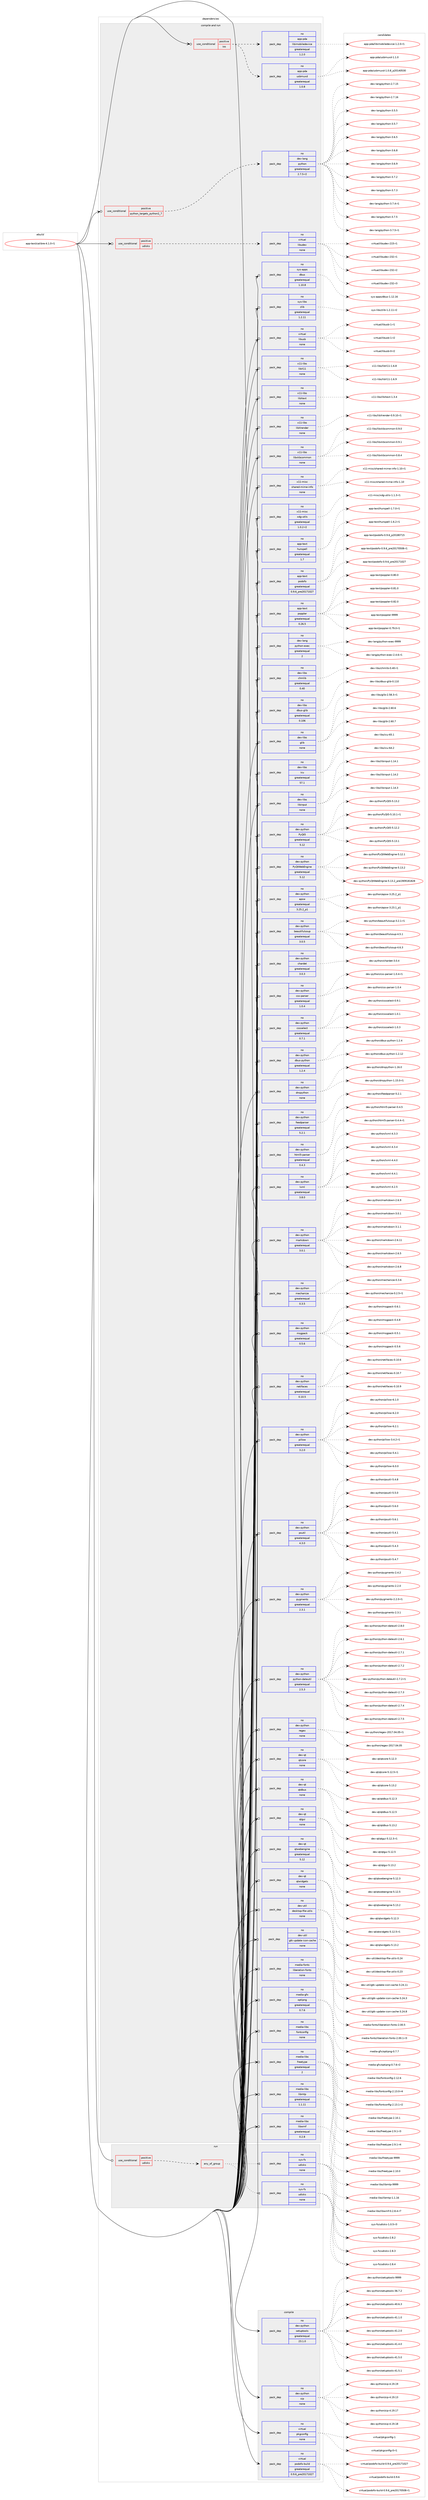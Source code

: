 digraph prolog {

# *************
# Graph options
# *************

newrank=true;
concentrate=true;
compound=true;
graph [rankdir=LR,fontname=Helvetica,fontsize=10,ranksep=1.5];#, ranksep=2.5, nodesep=0.2];
edge  [arrowhead=vee];
node  [fontname=Helvetica,fontsize=10];

# **********
# The ebuild
# **********

subgraph cluster_leftcol {
color=gray;
rank=same;
label=<<i>ebuild</i>>;
id [label="app-text/calibre-4.1.0-r1", color=red, width=4, href="../app-text/calibre-4.1.0-r1.svg"];
}

# ****************
# The dependencies
# ****************

subgraph cluster_midcol {
color=gray;
label=<<i>dependencies</i>>;
subgraph cluster_compile {
fillcolor="#eeeeee";
style=filled;
label=<<i>compile</i>>;
subgraph pack377388 {
dependency507758 [label=<<TABLE BORDER="0" CELLBORDER="1" CELLSPACING="0" CELLPADDING="4" WIDTH="220"><TR><TD ROWSPAN="6" CELLPADDING="30">pack_dep</TD></TR><TR><TD WIDTH="110">no</TD></TR><TR><TD>dev-python</TD></TR><TR><TD>setuptools</TD></TR><TR><TD>greaterequal</TD></TR><TR><TD>23.1.0</TD></TR></TABLE>>, shape=none, color=blue];
}
id:e -> dependency507758:w [weight=20,style="solid",arrowhead="vee"];
subgraph pack377389 {
dependency507759 [label=<<TABLE BORDER="0" CELLBORDER="1" CELLSPACING="0" CELLPADDING="4" WIDTH="220"><TR><TD ROWSPAN="6" CELLPADDING="30">pack_dep</TD></TR><TR><TD WIDTH="110">no</TD></TR><TR><TD>dev-python</TD></TR><TR><TD>sip</TD></TR><TR><TD>none</TD></TR><TR><TD></TD></TR></TABLE>>, shape=none, color=blue];
}
id:e -> dependency507759:w [weight=20,style="solid",arrowhead="vee"];
subgraph pack377390 {
dependency507760 [label=<<TABLE BORDER="0" CELLBORDER="1" CELLSPACING="0" CELLPADDING="4" WIDTH="220"><TR><TD ROWSPAN="6" CELLPADDING="30">pack_dep</TD></TR><TR><TD WIDTH="110">no</TD></TR><TR><TD>virtual</TD></TR><TR><TD>pkgconfig</TD></TR><TR><TD>none</TD></TR><TR><TD></TD></TR></TABLE>>, shape=none, color=blue];
}
id:e -> dependency507760:w [weight=20,style="solid",arrowhead="vee"];
subgraph pack377391 {
dependency507761 [label=<<TABLE BORDER="0" CELLBORDER="1" CELLSPACING="0" CELLPADDING="4" WIDTH="220"><TR><TD ROWSPAN="6" CELLPADDING="30">pack_dep</TD></TR><TR><TD WIDTH="110">no</TD></TR><TR><TD>virtual</TD></TR><TR><TD>podofo-build</TD></TR><TR><TD>greaterequal</TD></TR><TR><TD>0.9.6_pre20171027</TD></TR></TABLE>>, shape=none, color=blue];
}
id:e -> dependency507761:w [weight=20,style="solid",arrowhead="vee"];
}
subgraph cluster_compileandrun {
fillcolor="#eeeeee";
style=filled;
label=<<i>compile and run</i>>;
subgraph cond121193 {
dependency507762 [label=<<TABLE BORDER="0" CELLBORDER="1" CELLSPACING="0" CELLPADDING="4"><TR><TD ROWSPAN="3" CELLPADDING="10">use_conditional</TD></TR><TR><TD>positive</TD></TR><TR><TD>ios</TD></TR></TABLE>>, shape=none, color=red];
subgraph pack377392 {
dependency507763 [label=<<TABLE BORDER="0" CELLBORDER="1" CELLSPACING="0" CELLPADDING="4" WIDTH="220"><TR><TD ROWSPAN="6" CELLPADDING="30">pack_dep</TD></TR><TR><TD WIDTH="110">no</TD></TR><TR><TD>app-pda</TD></TR><TR><TD>usbmuxd</TD></TR><TR><TD>greaterequal</TD></TR><TR><TD>1.0.8</TD></TR></TABLE>>, shape=none, color=blue];
}
dependency507762:e -> dependency507763:w [weight=20,style="dashed",arrowhead="vee"];
subgraph pack377393 {
dependency507764 [label=<<TABLE BORDER="0" CELLBORDER="1" CELLSPACING="0" CELLPADDING="4" WIDTH="220"><TR><TD ROWSPAN="6" CELLPADDING="30">pack_dep</TD></TR><TR><TD WIDTH="110">no</TD></TR><TR><TD>app-pda</TD></TR><TR><TD>libimobiledevice</TD></TR><TR><TD>greaterequal</TD></TR><TR><TD>1.2.0</TD></TR></TABLE>>, shape=none, color=blue];
}
dependency507762:e -> dependency507764:w [weight=20,style="dashed",arrowhead="vee"];
}
id:e -> dependency507762:w [weight=20,style="solid",arrowhead="odotvee"];
subgraph cond121194 {
dependency507765 [label=<<TABLE BORDER="0" CELLBORDER="1" CELLSPACING="0" CELLPADDING="4"><TR><TD ROWSPAN="3" CELLPADDING="10">use_conditional</TD></TR><TR><TD>positive</TD></TR><TR><TD>python_targets_python2_7</TD></TR></TABLE>>, shape=none, color=red];
subgraph pack377394 {
dependency507766 [label=<<TABLE BORDER="0" CELLBORDER="1" CELLSPACING="0" CELLPADDING="4" WIDTH="220"><TR><TD ROWSPAN="6" CELLPADDING="30">pack_dep</TD></TR><TR><TD WIDTH="110">no</TD></TR><TR><TD>dev-lang</TD></TR><TR><TD>python</TD></TR><TR><TD>greaterequal</TD></TR><TR><TD>2.7.5-r2</TD></TR></TABLE>>, shape=none, color=blue];
}
dependency507765:e -> dependency507766:w [weight=20,style="dashed",arrowhead="vee"];
}
id:e -> dependency507765:w [weight=20,style="solid",arrowhead="odotvee"];
subgraph cond121195 {
dependency507767 [label=<<TABLE BORDER="0" CELLBORDER="1" CELLSPACING="0" CELLPADDING="4"><TR><TD ROWSPAN="3" CELLPADDING="10">use_conditional</TD></TR><TR><TD>positive</TD></TR><TR><TD>udisks</TD></TR></TABLE>>, shape=none, color=red];
subgraph pack377395 {
dependency507768 [label=<<TABLE BORDER="0" CELLBORDER="1" CELLSPACING="0" CELLPADDING="4" WIDTH="220"><TR><TD ROWSPAN="6" CELLPADDING="30">pack_dep</TD></TR><TR><TD WIDTH="110">no</TD></TR><TR><TD>virtual</TD></TR><TR><TD>libudev</TD></TR><TR><TD>none</TD></TR><TR><TD></TD></TR></TABLE>>, shape=none, color=blue];
}
dependency507767:e -> dependency507768:w [weight=20,style="dashed",arrowhead="vee"];
}
id:e -> dependency507767:w [weight=20,style="solid",arrowhead="odotvee"];
subgraph pack377396 {
dependency507769 [label=<<TABLE BORDER="0" CELLBORDER="1" CELLSPACING="0" CELLPADDING="4" WIDTH="220"><TR><TD ROWSPAN="6" CELLPADDING="30">pack_dep</TD></TR><TR><TD WIDTH="110">no</TD></TR><TR><TD>app-text</TD></TR><TR><TD>hunspell</TD></TR><TR><TD>greaterequal</TD></TR><TR><TD>1.7</TD></TR></TABLE>>, shape=none, color=blue];
}
id:e -> dependency507769:w [weight=20,style="solid",arrowhead="odotvee"];
subgraph pack377397 {
dependency507770 [label=<<TABLE BORDER="0" CELLBORDER="1" CELLSPACING="0" CELLPADDING="4" WIDTH="220"><TR><TD ROWSPAN="6" CELLPADDING="30">pack_dep</TD></TR><TR><TD WIDTH="110">no</TD></TR><TR><TD>app-text</TD></TR><TR><TD>podofo</TD></TR><TR><TD>greaterequal</TD></TR><TR><TD>0.9.6_pre20171027</TD></TR></TABLE>>, shape=none, color=blue];
}
id:e -> dependency507770:w [weight=20,style="solid",arrowhead="odotvee"];
subgraph pack377398 {
dependency507771 [label=<<TABLE BORDER="0" CELLBORDER="1" CELLSPACING="0" CELLPADDING="4" WIDTH="220"><TR><TD ROWSPAN="6" CELLPADDING="30">pack_dep</TD></TR><TR><TD WIDTH="110">no</TD></TR><TR><TD>app-text</TD></TR><TR><TD>poppler</TD></TR><TR><TD>greaterequal</TD></TR><TR><TD>0.26.5</TD></TR></TABLE>>, shape=none, color=blue];
}
id:e -> dependency507771:w [weight=20,style="solid",arrowhead="odotvee"];
subgraph pack377399 {
dependency507772 [label=<<TABLE BORDER="0" CELLBORDER="1" CELLSPACING="0" CELLPADDING="4" WIDTH="220"><TR><TD ROWSPAN="6" CELLPADDING="30">pack_dep</TD></TR><TR><TD WIDTH="110">no</TD></TR><TR><TD>dev-lang</TD></TR><TR><TD>python-exec</TD></TR><TR><TD>greaterequal</TD></TR><TR><TD>2</TD></TR></TABLE>>, shape=none, color=blue];
}
id:e -> dependency507772:w [weight=20,style="solid",arrowhead="odotvee"];
subgraph pack377400 {
dependency507773 [label=<<TABLE BORDER="0" CELLBORDER="1" CELLSPACING="0" CELLPADDING="4" WIDTH="220"><TR><TD ROWSPAN="6" CELLPADDING="30">pack_dep</TD></TR><TR><TD WIDTH="110">no</TD></TR><TR><TD>dev-libs</TD></TR><TR><TD>chmlib</TD></TR><TR><TD>greaterequal</TD></TR><TR><TD>0.40</TD></TR></TABLE>>, shape=none, color=blue];
}
id:e -> dependency507773:w [weight=20,style="solid",arrowhead="odotvee"];
subgraph pack377401 {
dependency507774 [label=<<TABLE BORDER="0" CELLBORDER="1" CELLSPACING="0" CELLPADDING="4" WIDTH="220"><TR><TD ROWSPAN="6" CELLPADDING="30">pack_dep</TD></TR><TR><TD WIDTH="110">no</TD></TR><TR><TD>dev-libs</TD></TR><TR><TD>dbus-glib</TD></TR><TR><TD>greaterequal</TD></TR><TR><TD>0.106</TD></TR></TABLE>>, shape=none, color=blue];
}
id:e -> dependency507774:w [weight=20,style="solid",arrowhead="odotvee"];
subgraph pack377402 {
dependency507775 [label=<<TABLE BORDER="0" CELLBORDER="1" CELLSPACING="0" CELLPADDING="4" WIDTH="220"><TR><TD ROWSPAN="6" CELLPADDING="30">pack_dep</TD></TR><TR><TD WIDTH="110">no</TD></TR><TR><TD>dev-libs</TD></TR><TR><TD>glib</TD></TR><TR><TD>none</TD></TR><TR><TD></TD></TR></TABLE>>, shape=none, color=blue];
}
id:e -> dependency507775:w [weight=20,style="solid",arrowhead="odotvee"];
subgraph pack377403 {
dependency507776 [label=<<TABLE BORDER="0" CELLBORDER="1" CELLSPACING="0" CELLPADDING="4" WIDTH="220"><TR><TD ROWSPAN="6" CELLPADDING="30">pack_dep</TD></TR><TR><TD WIDTH="110">no</TD></TR><TR><TD>dev-libs</TD></TR><TR><TD>icu</TD></TR><TR><TD>greaterequal</TD></TR><TR><TD>57.1</TD></TR></TABLE>>, shape=none, color=blue];
}
id:e -> dependency507776:w [weight=20,style="solid",arrowhead="odotvee"];
subgraph pack377404 {
dependency507777 [label=<<TABLE BORDER="0" CELLBORDER="1" CELLSPACING="0" CELLPADDING="4" WIDTH="220"><TR><TD ROWSPAN="6" CELLPADDING="30">pack_dep</TD></TR><TR><TD WIDTH="110">no</TD></TR><TR><TD>dev-libs</TD></TR><TR><TD>libinput</TD></TR><TR><TD>none</TD></TR><TR><TD></TD></TR></TABLE>>, shape=none, color=blue];
}
id:e -> dependency507777:w [weight=20,style="solid",arrowhead="odotvee"];
subgraph pack377405 {
dependency507778 [label=<<TABLE BORDER="0" CELLBORDER="1" CELLSPACING="0" CELLPADDING="4" WIDTH="220"><TR><TD ROWSPAN="6" CELLPADDING="30">pack_dep</TD></TR><TR><TD WIDTH="110">no</TD></TR><TR><TD>dev-python</TD></TR><TR><TD>PyQt5</TD></TR><TR><TD>greaterequal</TD></TR><TR><TD>5.12</TD></TR></TABLE>>, shape=none, color=blue];
}
id:e -> dependency507778:w [weight=20,style="solid",arrowhead="odotvee"];
subgraph pack377406 {
dependency507779 [label=<<TABLE BORDER="0" CELLBORDER="1" CELLSPACING="0" CELLPADDING="4" WIDTH="220"><TR><TD ROWSPAN="6" CELLPADDING="30">pack_dep</TD></TR><TR><TD WIDTH="110">no</TD></TR><TR><TD>dev-python</TD></TR><TR><TD>PyQtWebEngine</TD></TR><TR><TD>greaterequal</TD></TR><TR><TD>5.12</TD></TR></TABLE>>, shape=none, color=blue];
}
id:e -> dependency507779:w [weight=20,style="solid",arrowhead="odotvee"];
subgraph pack377407 {
dependency507780 [label=<<TABLE BORDER="0" CELLBORDER="1" CELLSPACING="0" CELLPADDING="4" WIDTH="220"><TR><TD ROWSPAN="6" CELLPADDING="30">pack_dep</TD></TR><TR><TD WIDTH="110">no</TD></TR><TR><TD>dev-python</TD></TR><TR><TD>apsw</TD></TR><TR><TD>greaterequal</TD></TR><TR><TD>3.25.2_p1</TD></TR></TABLE>>, shape=none, color=blue];
}
id:e -> dependency507780:w [weight=20,style="solid",arrowhead="odotvee"];
subgraph pack377408 {
dependency507781 [label=<<TABLE BORDER="0" CELLBORDER="1" CELLSPACING="0" CELLPADDING="4" WIDTH="220"><TR><TD ROWSPAN="6" CELLPADDING="30">pack_dep</TD></TR><TR><TD WIDTH="110">no</TD></TR><TR><TD>dev-python</TD></TR><TR><TD>beautifulsoup</TD></TR><TR><TD>greaterequal</TD></TR><TR><TD>3.0.5</TD></TR></TABLE>>, shape=none, color=blue];
}
id:e -> dependency507781:w [weight=20,style="solid",arrowhead="odotvee"];
subgraph pack377409 {
dependency507782 [label=<<TABLE BORDER="0" CELLBORDER="1" CELLSPACING="0" CELLPADDING="4" WIDTH="220"><TR><TD ROWSPAN="6" CELLPADDING="30">pack_dep</TD></TR><TR><TD WIDTH="110">no</TD></TR><TR><TD>dev-python</TD></TR><TR><TD>chardet</TD></TR><TR><TD>greaterequal</TD></TR><TR><TD>3.0.3</TD></TR></TABLE>>, shape=none, color=blue];
}
id:e -> dependency507782:w [weight=20,style="solid",arrowhead="odotvee"];
subgraph pack377410 {
dependency507783 [label=<<TABLE BORDER="0" CELLBORDER="1" CELLSPACING="0" CELLPADDING="4" WIDTH="220"><TR><TD ROWSPAN="6" CELLPADDING="30">pack_dep</TD></TR><TR><TD WIDTH="110">no</TD></TR><TR><TD>dev-python</TD></TR><TR><TD>css-parser</TD></TR><TR><TD>greaterequal</TD></TR><TR><TD>1.0.4</TD></TR></TABLE>>, shape=none, color=blue];
}
id:e -> dependency507783:w [weight=20,style="solid",arrowhead="odotvee"];
subgraph pack377411 {
dependency507784 [label=<<TABLE BORDER="0" CELLBORDER="1" CELLSPACING="0" CELLPADDING="4" WIDTH="220"><TR><TD ROWSPAN="6" CELLPADDING="30">pack_dep</TD></TR><TR><TD WIDTH="110">no</TD></TR><TR><TD>dev-python</TD></TR><TR><TD>cssselect</TD></TR><TR><TD>greaterequal</TD></TR><TR><TD>0.7.1</TD></TR></TABLE>>, shape=none, color=blue];
}
id:e -> dependency507784:w [weight=20,style="solid",arrowhead="odotvee"];
subgraph pack377412 {
dependency507785 [label=<<TABLE BORDER="0" CELLBORDER="1" CELLSPACING="0" CELLPADDING="4" WIDTH="220"><TR><TD ROWSPAN="6" CELLPADDING="30">pack_dep</TD></TR><TR><TD WIDTH="110">no</TD></TR><TR><TD>dev-python</TD></TR><TR><TD>dbus-python</TD></TR><TR><TD>greaterequal</TD></TR><TR><TD>1.2.4</TD></TR></TABLE>>, shape=none, color=blue];
}
id:e -> dependency507785:w [weight=20,style="solid",arrowhead="odotvee"];
subgraph pack377413 {
dependency507786 [label=<<TABLE BORDER="0" CELLBORDER="1" CELLSPACING="0" CELLPADDING="4" WIDTH="220"><TR><TD ROWSPAN="6" CELLPADDING="30">pack_dep</TD></TR><TR><TD WIDTH="110">no</TD></TR><TR><TD>dev-python</TD></TR><TR><TD>dnspython</TD></TR><TR><TD>none</TD></TR><TR><TD></TD></TR></TABLE>>, shape=none, color=blue];
}
id:e -> dependency507786:w [weight=20,style="solid",arrowhead="odotvee"];
subgraph pack377414 {
dependency507787 [label=<<TABLE BORDER="0" CELLBORDER="1" CELLSPACING="0" CELLPADDING="4" WIDTH="220"><TR><TD ROWSPAN="6" CELLPADDING="30">pack_dep</TD></TR><TR><TD WIDTH="110">no</TD></TR><TR><TD>dev-python</TD></TR><TR><TD>feedparser</TD></TR><TR><TD>greaterequal</TD></TR><TR><TD>5.2.1</TD></TR></TABLE>>, shape=none, color=blue];
}
id:e -> dependency507787:w [weight=20,style="solid",arrowhead="odotvee"];
subgraph pack377415 {
dependency507788 [label=<<TABLE BORDER="0" CELLBORDER="1" CELLSPACING="0" CELLPADDING="4" WIDTH="220"><TR><TD ROWSPAN="6" CELLPADDING="30">pack_dep</TD></TR><TR><TD WIDTH="110">no</TD></TR><TR><TD>dev-python</TD></TR><TR><TD>html5-parser</TD></TR><TR><TD>greaterequal</TD></TR><TR><TD>0.4.3</TD></TR></TABLE>>, shape=none, color=blue];
}
id:e -> dependency507788:w [weight=20,style="solid",arrowhead="odotvee"];
subgraph pack377416 {
dependency507789 [label=<<TABLE BORDER="0" CELLBORDER="1" CELLSPACING="0" CELLPADDING="4" WIDTH="220"><TR><TD ROWSPAN="6" CELLPADDING="30">pack_dep</TD></TR><TR><TD WIDTH="110">no</TD></TR><TR><TD>dev-python</TD></TR><TR><TD>lxml</TD></TR><TR><TD>greaterequal</TD></TR><TR><TD>3.8.0</TD></TR></TABLE>>, shape=none, color=blue];
}
id:e -> dependency507789:w [weight=20,style="solid",arrowhead="odotvee"];
subgraph pack377417 {
dependency507790 [label=<<TABLE BORDER="0" CELLBORDER="1" CELLSPACING="0" CELLPADDING="4" WIDTH="220"><TR><TD ROWSPAN="6" CELLPADDING="30">pack_dep</TD></TR><TR><TD WIDTH="110">no</TD></TR><TR><TD>dev-python</TD></TR><TR><TD>markdown</TD></TR><TR><TD>greaterequal</TD></TR><TR><TD>3.0.1</TD></TR></TABLE>>, shape=none, color=blue];
}
id:e -> dependency507790:w [weight=20,style="solid",arrowhead="odotvee"];
subgraph pack377418 {
dependency507791 [label=<<TABLE BORDER="0" CELLBORDER="1" CELLSPACING="0" CELLPADDING="4" WIDTH="220"><TR><TD ROWSPAN="6" CELLPADDING="30">pack_dep</TD></TR><TR><TD WIDTH="110">no</TD></TR><TR><TD>dev-python</TD></TR><TR><TD>mechanize</TD></TR><TR><TD>greaterequal</TD></TR><TR><TD>0.3.5</TD></TR></TABLE>>, shape=none, color=blue];
}
id:e -> dependency507791:w [weight=20,style="solid",arrowhead="odotvee"];
subgraph pack377419 {
dependency507792 [label=<<TABLE BORDER="0" CELLBORDER="1" CELLSPACING="0" CELLPADDING="4" WIDTH="220"><TR><TD ROWSPAN="6" CELLPADDING="30">pack_dep</TD></TR><TR><TD WIDTH="110">no</TD></TR><TR><TD>dev-python</TD></TR><TR><TD>msgpack</TD></TR><TR><TD>greaterequal</TD></TR><TR><TD>0.5.6</TD></TR></TABLE>>, shape=none, color=blue];
}
id:e -> dependency507792:w [weight=20,style="solid",arrowhead="odotvee"];
subgraph pack377420 {
dependency507793 [label=<<TABLE BORDER="0" CELLBORDER="1" CELLSPACING="0" CELLPADDING="4" WIDTH="220"><TR><TD ROWSPAN="6" CELLPADDING="30">pack_dep</TD></TR><TR><TD WIDTH="110">no</TD></TR><TR><TD>dev-python</TD></TR><TR><TD>netifaces</TD></TR><TR><TD>greaterequal</TD></TR><TR><TD>0.10.5</TD></TR></TABLE>>, shape=none, color=blue];
}
id:e -> dependency507793:w [weight=20,style="solid",arrowhead="odotvee"];
subgraph pack377421 {
dependency507794 [label=<<TABLE BORDER="0" CELLBORDER="1" CELLSPACING="0" CELLPADDING="4" WIDTH="220"><TR><TD ROWSPAN="6" CELLPADDING="30">pack_dep</TD></TR><TR><TD WIDTH="110">no</TD></TR><TR><TD>dev-python</TD></TR><TR><TD>pillow</TD></TR><TR><TD>greaterequal</TD></TR><TR><TD>3.2.0</TD></TR></TABLE>>, shape=none, color=blue];
}
id:e -> dependency507794:w [weight=20,style="solid",arrowhead="odotvee"];
subgraph pack377422 {
dependency507795 [label=<<TABLE BORDER="0" CELLBORDER="1" CELLSPACING="0" CELLPADDING="4" WIDTH="220"><TR><TD ROWSPAN="6" CELLPADDING="30">pack_dep</TD></TR><TR><TD WIDTH="110">no</TD></TR><TR><TD>dev-python</TD></TR><TR><TD>psutil</TD></TR><TR><TD>greaterequal</TD></TR><TR><TD>4.3.0</TD></TR></TABLE>>, shape=none, color=blue];
}
id:e -> dependency507795:w [weight=20,style="solid",arrowhead="odotvee"];
subgraph pack377423 {
dependency507796 [label=<<TABLE BORDER="0" CELLBORDER="1" CELLSPACING="0" CELLPADDING="4" WIDTH="220"><TR><TD ROWSPAN="6" CELLPADDING="30">pack_dep</TD></TR><TR><TD WIDTH="110">no</TD></TR><TR><TD>dev-python</TD></TR><TR><TD>pygments</TD></TR><TR><TD>greaterequal</TD></TR><TR><TD>2.3.1</TD></TR></TABLE>>, shape=none, color=blue];
}
id:e -> dependency507796:w [weight=20,style="solid",arrowhead="odotvee"];
subgraph pack377424 {
dependency507797 [label=<<TABLE BORDER="0" CELLBORDER="1" CELLSPACING="0" CELLPADDING="4" WIDTH="220"><TR><TD ROWSPAN="6" CELLPADDING="30">pack_dep</TD></TR><TR><TD WIDTH="110">no</TD></TR><TR><TD>dev-python</TD></TR><TR><TD>python-dateutil</TD></TR><TR><TD>greaterequal</TD></TR><TR><TD>2.5.3</TD></TR></TABLE>>, shape=none, color=blue];
}
id:e -> dependency507797:w [weight=20,style="solid",arrowhead="odotvee"];
subgraph pack377425 {
dependency507798 [label=<<TABLE BORDER="0" CELLBORDER="1" CELLSPACING="0" CELLPADDING="4" WIDTH="220"><TR><TD ROWSPAN="6" CELLPADDING="30">pack_dep</TD></TR><TR><TD WIDTH="110">no</TD></TR><TR><TD>dev-python</TD></TR><TR><TD>regex</TD></TR><TR><TD>none</TD></TR><TR><TD></TD></TR></TABLE>>, shape=none, color=blue];
}
id:e -> dependency507798:w [weight=20,style="solid",arrowhead="odotvee"];
subgraph pack377426 {
dependency507799 [label=<<TABLE BORDER="0" CELLBORDER="1" CELLSPACING="0" CELLPADDING="4" WIDTH="220"><TR><TD ROWSPAN="6" CELLPADDING="30">pack_dep</TD></TR><TR><TD WIDTH="110">no</TD></TR><TR><TD>dev-qt</TD></TR><TR><TD>qtcore</TD></TR><TR><TD>none</TD></TR><TR><TD></TD></TR></TABLE>>, shape=none, color=blue];
}
id:e -> dependency507799:w [weight=20,style="solid",arrowhead="odotvee"];
subgraph pack377427 {
dependency507800 [label=<<TABLE BORDER="0" CELLBORDER="1" CELLSPACING="0" CELLPADDING="4" WIDTH="220"><TR><TD ROWSPAN="6" CELLPADDING="30">pack_dep</TD></TR><TR><TD WIDTH="110">no</TD></TR><TR><TD>dev-qt</TD></TR><TR><TD>qtdbus</TD></TR><TR><TD>none</TD></TR><TR><TD></TD></TR></TABLE>>, shape=none, color=blue];
}
id:e -> dependency507800:w [weight=20,style="solid",arrowhead="odotvee"];
subgraph pack377428 {
dependency507801 [label=<<TABLE BORDER="0" CELLBORDER="1" CELLSPACING="0" CELLPADDING="4" WIDTH="220"><TR><TD ROWSPAN="6" CELLPADDING="30">pack_dep</TD></TR><TR><TD WIDTH="110">no</TD></TR><TR><TD>dev-qt</TD></TR><TR><TD>qtgui</TD></TR><TR><TD>none</TD></TR><TR><TD></TD></TR></TABLE>>, shape=none, color=blue];
}
id:e -> dependency507801:w [weight=20,style="solid",arrowhead="odotvee"];
subgraph pack377429 {
dependency507802 [label=<<TABLE BORDER="0" CELLBORDER="1" CELLSPACING="0" CELLPADDING="4" WIDTH="220"><TR><TD ROWSPAN="6" CELLPADDING="30">pack_dep</TD></TR><TR><TD WIDTH="110">no</TD></TR><TR><TD>dev-qt</TD></TR><TR><TD>qtwebengine</TD></TR><TR><TD>greaterequal</TD></TR><TR><TD>5.12</TD></TR></TABLE>>, shape=none, color=blue];
}
id:e -> dependency507802:w [weight=20,style="solid",arrowhead="odotvee"];
subgraph pack377430 {
dependency507803 [label=<<TABLE BORDER="0" CELLBORDER="1" CELLSPACING="0" CELLPADDING="4" WIDTH="220"><TR><TD ROWSPAN="6" CELLPADDING="30">pack_dep</TD></TR><TR><TD WIDTH="110">no</TD></TR><TR><TD>dev-qt</TD></TR><TR><TD>qtwidgets</TD></TR><TR><TD>none</TD></TR><TR><TD></TD></TR></TABLE>>, shape=none, color=blue];
}
id:e -> dependency507803:w [weight=20,style="solid",arrowhead="odotvee"];
subgraph pack377431 {
dependency507804 [label=<<TABLE BORDER="0" CELLBORDER="1" CELLSPACING="0" CELLPADDING="4" WIDTH="220"><TR><TD ROWSPAN="6" CELLPADDING="30">pack_dep</TD></TR><TR><TD WIDTH="110">no</TD></TR><TR><TD>dev-util</TD></TR><TR><TD>desktop-file-utils</TD></TR><TR><TD>none</TD></TR><TR><TD></TD></TR></TABLE>>, shape=none, color=blue];
}
id:e -> dependency507804:w [weight=20,style="solid",arrowhead="odotvee"];
subgraph pack377432 {
dependency507805 [label=<<TABLE BORDER="0" CELLBORDER="1" CELLSPACING="0" CELLPADDING="4" WIDTH="220"><TR><TD ROWSPAN="6" CELLPADDING="30">pack_dep</TD></TR><TR><TD WIDTH="110">no</TD></TR><TR><TD>dev-util</TD></TR><TR><TD>gtk-update-icon-cache</TD></TR><TR><TD>none</TD></TR><TR><TD></TD></TR></TABLE>>, shape=none, color=blue];
}
id:e -> dependency507805:w [weight=20,style="solid",arrowhead="odotvee"];
subgraph pack377433 {
dependency507806 [label=<<TABLE BORDER="0" CELLBORDER="1" CELLSPACING="0" CELLPADDING="4" WIDTH="220"><TR><TD ROWSPAN="6" CELLPADDING="30">pack_dep</TD></TR><TR><TD WIDTH="110">no</TD></TR><TR><TD>media-fonts</TD></TR><TR><TD>liberation-fonts</TD></TR><TR><TD>none</TD></TR><TR><TD></TD></TR></TABLE>>, shape=none, color=blue];
}
id:e -> dependency507806:w [weight=20,style="solid",arrowhead="odotvee"];
subgraph pack377434 {
dependency507807 [label=<<TABLE BORDER="0" CELLBORDER="1" CELLSPACING="0" CELLPADDING="4" WIDTH="220"><TR><TD ROWSPAN="6" CELLPADDING="30">pack_dep</TD></TR><TR><TD WIDTH="110">no</TD></TR><TR><TD>media-gfx</TD></TR><TR><TD>optipng</TD></TR><TR><TD>greaterequal</TD></TR><TR><TD>0.7.6</TD></TR></TABLE>>, shape=none, color=blue];
}
id:e -> dependency507807:w [weight=20,style="solid",arrowhead="odotvee"];
subgraph pack377435 {
dependency507808 [label=<<TABLE BORDER="0" CELLBORDER="1" CELLSPACING="0" CELLPADDING="4" WIDTH="220"><TR><TD ROWSPAN="6" CELLPADDING="30">pack_dep</TD></TR><TR><TD WIDTH="110">no</TD></TR><TR><TD>media-libs</TD></TR><TR><TD>fontconfig</TD></TR><TR><TD>none</TD></TR><TR><TD></TD></TR></TABLE>>, shape=none, color=blue];
}
id:e -> dependency507808:w [weight=20,style="solid",arrowhead="odotvee"];
subgraph pack377436 {
dependency507809 [label=<<TABLE BORDER="0" CELLBORDER="1" CELLSPACING="0" CELLPADDING="4" WIDTH="220"><TR><TD ROWSPAN="6" CELLPADDING="30">pack_dep</TD></TR><TR><TD WIDTH="110">no</TD></TR><TR><TD>media-libs</TD></TR><TR><TD>freetype</TD></TR><TR><TD>greaterequal</TD></TR><TR><TD>2</TD></TR></TABLE>>, shape=none, color=blue];
}
id:e -> dependency507809:w [weight=20,style="solid",arrowhead="odotvee"];
subgraph pack377437 {
dependency507810 [label=<<TABLE BORDER="0" CELLBORDER="1" CELLSPACING="0" CELLPADDING="4" WIDTH="220"><TR><TD ROWSPAN="6" CELLPADDING="30">pack_dep</TD></TR><TR><TD WIDTH="110">no</TD></TR><TR><TD>media-libs</TD></TR><TR><TD>libmtp</TD></TR><TR><TD>greaterequal</TD></TR><TR><TD>1.1.11</TD></TR></TABLE>>, shape=none, color=blue];
}
id:e -> dependency507810:w [weight=20,style="solid",arrowhead="odotvee"];
subgraph pack377438 {
dependency507811 [label=<<TABLE BORDER="0" CELLBORDER="1" CELLSPACING="0" CELLPADDING="4" WIDTH="220"><TR><TD ROWSPAN="6" CELLPADDING="30">pack_dep</TD></TR><TR><TD WIDTH="110">no</TD></TR><TR><TD>media-libs</TD></TR><TR><TD>libwmf</TD></TR><TR><TD>greaterequal</TD></TR><TR><TD>0.2.8</TD></TR></TABLE>>, shape=none, color=blue];
}
id:e -> dependency507811:w [weight=20,style="solid",arrowhead="odotvee"];
subgraph pack377439 {
dependency507812 [label=<<TABLE BORDER="0" CELLBORDER="1" CELLSPACING="0" CELLPADDING="4" WIDTH="220"><TR><TD ROWSPAN="6" CELLPADDING="30">pack_dep</TD></TR><TR><TD WIDTH="110">no</TD></TR><TR><TD>sys-apps</TD></TR><TR><TD>dbus</TD></TR><TR><TD>greaterequal</TD></TR><TR><TD>1.10.8</TD></TR></TABLE>>, shape=none, color=blue];
}
id:e -> dependency507812:w [weight=20,style="solid",arrowhead="odotvee"];
subgraph pack377440 {
dependency507813 [label=<<TABLE BORDER="0" CELLBORDER="1" CELLSPACING="0" CELLPADDING="4" WIDTH="220"><TR><TD ROWSPAN="6" CELLPADDING="30">pack_dep</TD></TR><TR><TD WIDTH="110">no</TD></TR><TR><TD>sys-libs</TD></TR><TR><TD>zlib</TD></TR><TR><TD>greaterequal</TD></TR><TR><TD>1.2.11</TD></TR></TABLE>>, shape=none, color=blue];
}
id:e -> dependency507813:w [weight=20,style="solid",arrowhead="odotvee"];
subgraph pack377441 {
dependency507814 [label=<<TABLE BORDER="0" CELLBORDER="1" CELLSPACING="0" CELLPADDING="4" WIDTH="220"><TR><TD ROWSPAN="6" CELLPADDING="30">pack_dep</TD></TR><TR><TD WIDTH="110">no</TD></TR><TR><TD>virtual</TD></TR><TR><TD>libusb</TD></TR><TR><TD>none</TD></TR><TR><TD></TD></TR></TABLE>>, shape=none, color=blue];
}
id:e -> dependency507814:w [weight=20,style="solid",arrowhead="odotvee"];
subgraph pack377442 {
dependency507815 [label=<<TABLE BORDER="0" CELLBORDER="1" CELLSPACING="0" CELLPADDING="4" WIDTH="220"><TR><TD ROWSPAN="6" CELLPADDING="30">pack_dep</TD></TR><TR><TD WIDTH="110">no</TD></TR><TR><TD>x11-libs</TD></TR><TR><TD>libX11</TD></TR><TR><TD>none</TD></TR><TR><TD></TD></TR></TABLE>>, shape=none, color=blue];
}
id:e -> dependency507815:w [weight=20,style="solid",arrowhead="odotvee"];
subgraph pack377443 {
dependency507816 [label=<<TABLE BORDER="0" CELLBORDER="1" CELLSPACING="0" CELLPADDING="4" WIDTH="220"><TR><TD ROWSPAN="6" CELLPADDING="30">pack_dep</TD></TR><TR><TD WIDTH="110">no</TD></TR><TR><TD>x11-libs</TD></TR><TR><TD>libXext</TD></TR><TR><TD>none</TD></TR><TR><TD></TD></TR></TABLE>>, shape=none, color=blue];
}
id:e -> dependency507816:w [weight=20,style="solid",arrowhead="odotvee"];
subgraph pack377444 {
dependency507817 [label=<<TABLE BORDER="0" CELLBORDER="1" CELLSPACING="0" CELLPADDING="4" WIDTH="220"><TR><TD ROWSPAN="6" CELLPADDING="30">pack_dep</TD></TR><TR><TD WIDTH="110">no</TD></TR><TR><TD>x11-libs</TD></TR><TR><TD>libXrender</TD></TR><TR><TD>none</TD></TR><TR><TD></TD></TR></TABLE>>, shape=none, color=blue];
}
id:e -> dependency507817:w [weight=20,style="solid",arrowhead="odotvee"];
subgraph pack377445 {
dependency507818 [label=<<TABLE BORDER="0" CELLBORDER="1" CELLSPACING="0" CELLPADDING="4" WIDTH="220"><TR><TD ROWSPAN="6" CELLPADDING="30">pack_dep</TD></TR><TR><TD WIDTH="110">no</TD></TR><TR><TD>x11-libs</TD></TR><TR><TD>libxkbcommon</TD></TR><TR><TD>none</TD></TR><TR><TD></TD></TR></TABLE>>, shape=none, color=blue];
}
id:e -> dependency507818:w [weight=20,style="solid",arrowhead="odotvee"];
subgraph pack377446 {
dependency507819 [label=<<TABLE BORDER="0" CELLBORDER="1" CELLSPACING="0" CELLPADDING="4" WIDTH="220"><TR><TD ROWSPAN="6" CELLPADDING="30">pack_dep</TD></TR><TR><TD WIDTH="110">no</TD></TR><TR><TD>x11-misc</TD></TR><TR><TD>shared-mime-info</TD></TR><TR><TD>none</TD></TR><TR><TD></TD></TR></TABLE>>, shape=none, color=blue];
}
id:e -> dependency507819:w [weight=20,style="solid",arrowhead="odotvee"];
subgraph pack377447 {
dependency507820 [label=<<TABLE BORDER="0" CELLBORDER="1" CELLSPACING="0" CELLPADDING="4" WIDTH="220"><TR><TD ROWSPAN="6" CELLPADDING="30">pack_dep</TD></TR><TR><TD WIDTH="110">no</TD></TR><TR><TD>x11-misc</TD></TR><TR><TD>xdg-utils</TD></TR><TR><TD>greaterequal</TD></TR><TR><TD>1.0.2-r2</TD></TR></TABLE>>, shape=none, color=blue];
}
id:e -> dependency507820:w [weight=20,style="solid",arrowhead="odotvee"];
}
subgraph cluster_run {
fillcolor="#eeeeee";
style=filled;
label=<<i>run</i>>;
subgraph cond121196 {
dependency507821 [label=<<TABLE BORDER="0" CELLBORDER="1" CELLSPACING="0" CELLPADDING="4"><TR><TD ROWSPAN="3" CELLPADDING="10">use_conditional</TD></TR><TR><TD>positive</TD></TR><TR><TD>udisks</TD></TR></TABLE>>, shape=none, color=red];
subgraph any8853 {
dependency507822 [label=<<TABLE BORDER="0" CELLBORDER="1" CELLSPACING="0" CELLPADDING="4"><TR><TD CELLPADDING="10">any_of_group</TD></TR></TABLE>>, shape=none, color=red];subgraph pack377448 {
dependency507823 [label=<<TABLE BORDER="0" CELLBORDER="1" CELLSPACING="0" CELLPADDING="4" WIDTH="220"><TR><TD ROWSPAN="6" CELLPADDING="30">pack_dep</TD></TR><TR><TD WIDTH="110">no</TD></TR><TR><TD>sys-fs</TD></TR><TR><TD>udisks</TD></TR><TR><TD>none</TD></TR><TR><TD></TD></TR></TABLE>>, shape=none, color=blue];
}
dependency507822:e -> dependency507823:w [weight=20,style="dotted",arrowhead="oinv"];
subgraph pack377449 {
dependency507824 [label=<<TABLE BORDER="0" CELLBORDER="1" CELLSPACING="0" CELLPADDING="4" WIDTH="220"><TR><TD ROWSPAN="6" CELLPADDING="30">pack_dep</TD></TR><TR><TD WIDTH="110">no</TD></TR><TR><TD>sys-fs</TD></TR><TR><TD>udisks</TD></TR><TR><TD>none</TD></TR><TR><TD></TD></TR></TABLE>>, shape=none, color=blue];
}
dependency507822:e -> dependency507824:w [weight=20,style="dotted",arrowhead="oinv"];
}
dependency507821:e -> dependency507822:w [weight=20,style="dashed",arrowhead="vee"];
}
id:e -> dependency507821:w [weight=20,style="solid",arrowhead="odot"];
}
}

# **************
# The candidates
# **************

subgraph cluster_choices {
rank=same;
color=gray;
label=<<i>candidates</i>>;

subgraph choice377388 {
color=black;
nodesep=1;
choice100101118451121211161041111104711510111611711211611111110811545515446554650 [label="dev-python/setuptools-36.7.2", color=red, width=4,href="../dev-python/setuptools-36.7.2.svg"];
choice100101118451121211161041111104711510111611711211611111110811545524846544651 [label="dev-python/setuptools-40.6.3", color=red, width=4,href="../dev-python/setuptools-40.6.3.svg"];
choice100101118451121211161041111104711510111611711211611111110811545524946494648 [label="dev-python/setuptools-41.1.0", color=red, width=4,href="../dev-python/setuptools-41.1.0.svg"];
choice100101118451121211161041111104711510111611711211611111110811545524946504648 [label="dev-python/setuptools-41.2.0", color=red, width=4,href="../dev-python/setuptools-41.2.0.svg"];
choice100101118451121211161041111104711510111611711211611111110811545524946524648 [label="dev-python/setuptools-41.4.0", color=red, width=4,href="../dev-python/setuptools-41.4.0.svg"];
choice100101118451121211161041111104711510111611711211611111110811545524946534648 [label="dev-python/setuptools-41.5.0", color=red, width=4,href="../dev-python/setuptools-41.5.0.svg"];
choice100101118451121211161041111104711510111611711211611111110811545524946534649 [label="dev-python/setuptools-41.5.1", color=red, width=4,href="../dev-python/setuptools-41.5.1.svg"];
choice10010111845112121116104111110471151011161171121161111111081154557575757 [label="dev-python/setuptools-9999", color=red, width=4,href="../dev-python/setuptools-9999.svg"];
dependency507758:e -> choice100101118451121211161041111104711510111611711211611111110811545515446554650:w [style=dotted,weight="100"];
dependency507758:e -> choice100101118451121211161041111104711510111611711211611111110811545524846544651:w [style=dotted,weight="100"];
dependency507758:e -> choice100101118451121211161041111104711510111611711211611111110811545524946494648:w [style=dotted,weight="100"];
dependency507758:e -> choice100101118451121211161041111104711510111611711211611111110811545524946504648:w [style=dotted,weight="100"];
dependency507758:e -> choice100101118451121211161041111104711510111611711211611111110811545524946524648:w [style=dotted,weight="100"];
dependency507758:e -> choice100101118451121211161041111104711510111611711211611111110811545524946534648:w [style=dotted,weight="100"];
dependency507758:e -> choice100101118451121211161041111104711510111611711211611111110811545524946534649:w [style=dotted,weight="100"];
dependency507758:e -> choice10010111845112121116104111110471151011161171121161111111081154557575757:w [style=dotted,weight="100"];
}
subgraph choice377389 {
color=black;
nodesep=1;
choice10010111845112121116104111110471151051124552464957464951 [label="dev-python/sip-4.19.13", color=red, width=4,href="../dev-python/sip-4.19.13.svg"];
choice10010111845112121116104111110471151051124552464957464955 [label="dev-python/sip-4.19.17", color=red, width=4,href="../dev-python/sip-4.19.17.svg"];
choice10010111845112121116104111110471151051124552464957464956 [label="dev-python/sip-4.19.18", color=red, width=4,href="../dev-python/sip-4.19.18.svg"];
choice10010111845112121116104111110471151051124552464957464957 [label="dev-python/sip-4.19.19", color=red, width=4,href="../dev-python/sip-4.19.19.svg"];
dependency507759:e -> choice10010111845112121116104111110471151051124552464957464951:w [style=dotted,weight="100"];
dependency507759:e -> choice10010111845112121116104111110471151051124552464957464955:w [style=dotted,weight="100"];
dependency507759:e -> choice10010111845112121116104111110471151051124552464957464956:w [style=dotted,weight="100"];
dependency507759:e -> choice10010111845112121116104111110471151051124552464957464957:w [style=dotted,weight="100"];
}
subgraph choice377390 {
color=black;
nodesep=1;
choice11810511411611797108471121071039911111010210510345484511449 [label="virtual/pkgconfig-0-r1", color=red, width=4,href="../virtual/pkgconfig-0-r1.svg"];
choice1181051141161179710847112107103991111101021051034549 [label="virtual/pkgconfig-1", color=red, width=4,href="../virtual/pkgconfig-1.svg"];
dependency507760:e -> choice11810511411611797108471121071039911111010210510345484511449:w [style=dotted,weight="100"];
dependency507760:e -> choice1181051141161179710847112107103991111101021051034549:w [style=dotted,weight="100"];
}
subgraph choice377391 {
color=black;
nodesep=1;
choice11810511411611797108471121111001111021114598117105108100454846574654 [label="virtual/podofo-build-0.9.6", color=red, width=4,href="../virtual/podofo-build-0.9.6.svg"];
choice118105114116117971084711211110011110211145981171051081004548465746549511211410150484955485348564511449 [label="virtual/podofo-build-0.9.6_pre20170508-r1", color=red, width=4,href="../virtual/podofo-build-0.9.6_pre20170508-r1.svg"];
choice11810511411611797108471121111001111021114598117105108100454846574654951121141015048495549485055 [label="virtual/podofo-build-0.9.6_pre20171027", color=red, width=4,href="../virtual/podofo-build-0.9.6_pre20171027.svg"];
dependency507761:e -> choice11810511411611797108471121111001111021114598117105108100454846574654:w [style=dotted,weight="100"];
dependency507761:e -> choice118105114116117971084711211110011110211145981171051081004548465746549511211410150484955485348564511449:w [style=dotted,weight="100"];
dependency507761:e -> choice11810511411611797108471121111001111021114598117105108100454846574654951121141015048495549485055:w [style=dotted,weight="100"];
}
subgraph choice377392 {
color=black;
nodesep=1;
choice9711211245112100974711711598109117120100454946484656951125048495248535148 [label="app-pda/usbmuxd-1.0.8_p20140530", color=red, width=4,href="../app-pda/usbmuxd-1.0.8_p20140530.svg"];
choice9711211245112100974711711598109117120100454946494648 [label="app-pda/usbmuxd-1.1.0", color=red, width=4,href="../app-pda/usbmuxd-1.1.0.svg"];
dependency507763:e -> choice9711211245112100974711711598109117120100454946484656951125048495248535148:w [style=dotted,weight="100"];
dependency507763:e -> choice9711211245112100974711711598109117120100454946494648:w [style=dotted,weight="100"];
}
subgraph choice377393 {
color=black;
nodesep=1;
choice971121124511210097471081059810510911198105108101100101118105991014549465046484511449 [label="app-pda/libimobiledevice-1.2.0-r1", color=red, width=4,href="../app-pda/libimobiledevice-1.2.0-r1.svg"];
dependency507764:e -> choice971121124511210097471081059810510911198105108101100101118105991014549465046484511449:w [style=dotted,weight="100"];
}
subgraph choice377394 {
color=black;
nodesep=1;
choice10010111845108971101034711212111610411111045504655464953 [label="dev-lang/python-2.7.15", color=red, width=4,href="../dev-lang/python-2.7.15.svg"];
choice10010111845108971101034711212111610411111045504655464954 [label="dev-lang/python-2.7.16", color=red, width=4,href="../dev-lang/python-2.7.16.svg"];
choice100101118451089711010347112121116104111110455146534653 [label="dev-lang/python-3.5.5", color=red, width=4,href="../dev-lang/python-3.5.5.svg"];
choice100101118451089711010347112121116104111110455146534655 [label="dev-lang/python-3.5.7", color=red, width=4,href="../dev-lang/python-3.5.7.svg"];
choice100101118451089711010347112121116104111110455146544653 [label="dev-lang/python-3.6.5", color=red, width=4,href="../dev-lang/python-3.6.5.svg"];
choice100101118451089711010347112121116104111110455146544656 [label="dev-lang/python-3.6.8", color=red, width=4,href="../dev-lang/python-3.6.8.svg"];
choice100101118451089711010347112121116104111110455146544657 [label="dev-lang/python-3.6.9", color=red, width=4,href="../dev-lang/python-3.6.9.svg"];
choice100101118451089711010347112121116104111110455146554650 [label="dev-lang/python-3.7.2", color=red, width=4,href="../dev-lang/python-3.7.2.svg"];
choice100101118451089711010347112121116104111110455146554651 [label="dev-lang/python-3.7.3", color=red, width=4,href="../dev-lang/python-3.7.3.svg"];
choice1001011184510897110103471121211161041111104551465546524511449 [label="dev-lang/python-3.7.4-r1", color=red, width=4,href="../dev-lang/python-3.7.4-r1.svg"];
choice100101118451089711010347112121116104111110455146554653 [label="dev-lang/python-3.7.5", color=red, width=4,href="../dev-lang/python-3.7.5.svg"];
choice1001011184510897110103471121211161041111104551465546534511449 [label="dev-lang/python-3.7.5-r1", color=red, width=4,href="../dev-lang/python-3.7.5-r1.svg"];
dependency507766:e -> choice10010111845108971101034711212111610411111045504655464953:w [style=dotted,weight="100"];
dependency507766:e -> choice10010111845108971101034711212111610411111045504655464954:w [style=dotted,weight="100"];
dependency507766:e -> choice100101118451089711010347112121116104111110455146534653:w [style=dotted,weight="100"];
dependency507766:e -> choice100101118451089711010347112121116104111110455146534655:w [style=dotted,weight="100"];
dependency507766:e -> choice100101118451089711010347112121116104111110455146544653:w [style=dotted,weight="100"];
dependency507766:e -> choice100101118451089711010347112121116104111110455146544656:w [style=dotted,weight="100"];
dependency507766:e -> choice100101118451089711010347112121116104111110455146544657:w [style=dotted,weight="100"];
dependency507766:e -> choice100101118451089711010347112121116104111110455146554650:w [style=dotted,weight="100"];
dependency507766:e -> choice100101118451089711010347112121116104111110455146554651:w [style=dotted,weight="100"];
dependency507766:e -> choice1001011184510897110103471121211161041111104551465546524511449:w [style=dotted,weight="100"];
dependency507766:e -> choice100101118451089711010347112121116104111110455146554653:w [style=dotted,weight="100"];
dependency507766:e -> choice1001011184510897110103471121211161041111104551465546534511449:w [style=dotted,weight="100"];
}
subgraph choice377395 {
color=black;
nodesep=1;
choice118105114116117971084710810598117100101118455049534511449 [label="virtual/libudev-215-r1", color=red, width=4,href="../virtual/libudev-215-r1.svg"];
choice118105114116117971084710810598117100101118455051504511449 [label="virtual/libudev-232-r1", color=red, width=4,href="../virtual/libudev-232-r1.svg"];
choice118105114116117971084710810598117100101118455051504511450 [label="virtual/libudev-232-r2", color=red, width=4,href="../virtual/libudev-232-r2.svg"];
choice118105114116117971084710810598117100101118455051504511451 [label="virtual/libudev-232-r3", color=red, width=4,href="../virtual/libudev-232-r3.svg"];
dependency507768:e -> choice118105114116117971084710810598117100101118455049534511449:w [style=dotted,weight="100"];
dependency507768:e -> choice118105114116117971084710810598117100101118455051504511449:w [style=dotted,weight="100"];
dependency507768:e -> choice118105114116117971084710810598117100101118455051504511450:w [style=dotted,weight="100"];
dependency507768:e -> choice118105114116117971084710810598117100101118455051504511451:w [style=dotted,weight="100"];
}
subgraph choice377396 {
color=black;
nodesep=1;
choice9711211245116101120116471041171101151121011081084549465446504511449 [label="app-text/hunspell-1.6.2-r1", color=red, width=4,href="../app-text/hunspell-1.6.2-r1.svg"];
choice9711211245116101120116471041171101151121011081084549465546484511449 [label="app-text/hunspell-1.7.0-r1", color=red, width=4,href="../app-text/hunspell-1.7.0-r1.svg"];
dependency507769:e -> choice9711211245116101120116471041171101151121011081084549465446504511449:w [style=dotted,weight="100"];
dependency507769:e -> choice9711211245116101120116471041171101151121011081084549465546484511449:w [style=dotted,weight="100"];
}
subgraph choice377397 {
color=black;
nodesep=1;
choice971121124511610112011647112111100111102111454846574654951125048495648554953 [label="app-text/podofo-0.9.6_p20180715", color=red, width=4,href="../app-text/podofo-0.9.6_p20180715.svg"];
choice9711211245116101120116471121111001111021114548465746549511211410150484955485348564511449 [label="app-text/podofo-0.9.6_pre20170508-r1", color=red, width=4,href="../app-text/podofo-0.9.6_pre20170508-r1.svg"];
choice971121124511610112011647112111100111102111454846574654951121141015048495549485055 [label="app-text/podofo-0.9.6_pre20171027", color=red, width=4,href="../app-text/podofo-0.9.6_pre20171027.svg"];
dependency507770:e -> choice971121124511610112011647112111100111102111454846574654951125048495648554953:w [style=dotted,weight="100"];
dependency507770:e -> choice9711211245116101120116471121111001111021114548465746549511211410150484955485348564511449:w [style=dotted,weight="100"];
dependency507770:e -> choice971121124511610112011647112111100111102111454846574654951121141015048495549485055:w [style=dotted,weight="100"];
}
subgraph choice377398 {
color=black;
nodesep=1;
choice971121124511610112011647112111112112108101114454846555746484511449 [label="app-text/poppler-0.79.0-r1", color=red, width=4,href="../app-text/poppler-0.79.0-r1.svg"];
choice97112112451161011201164711211111211210810111445484656484648 [label="app-text/poppler-0.80.0", color=red, width=4,href="../app-text/poppler-0.80.0.svg"];
choice97112112451161011201164711211111211210810111445484656494648 [label="app-text/poppler-0.81.0", color=red, width=4,href="../app-text/poppler-0.81.0.svg"];
choice97112112451161011201164711211111211210810111445484656504648 [label="app-text/poppler-0.82.0", color=red, width=4,href="../app-text/poppler-0.82.0.svg"];
choice9711211245116101120116471121111121121081011144557575757 [label="app-text/poppler-9999", color=red, width=4,href="../app-text/poppler-9999.svg"];
dependency507771:e -> choice971121124511610112011647112111112112108101114454846555746484511449:w [style=dotted,weight="100"];
dependency507771:e -> choice97112112451161011201164711211111211210810111445484656484648:w [style=dotted,weight="100"];
dependency507771:e -> choice97112112451161011201164711211111211210810111445484656494648:w [style=dotted,weight="100"];
dependency507771:e -> choice97112112451161011201164711211111211210810111445484656504648:w [style=dotted,weight="100"];
dependency507771:e -> choice9711211245116101120116471121111121121081011144557575757:w [style=dotted,weight="100"];
}
subgraph choice377399 {
color=black;
nodesep=1;
choice10010111845108971101034711212111610411111045101120101994550465246544511449 [label="dev-lang/python-exec-2.4.6-r1", color=red, width=4,href="../dev-lang/python-exec-2.4.6-r1.svg"];
choice10010111845108971101034711212111610411111045101120101994557575757 [label="dev-lang/python-exec-9999", color=red, width=4,href="../dev-lang/python-exec-9999.svg"];
dependency507772:e -> choice10010111845108971101034711212111610411111045101120101994550465246544511449:w [style=dotted,weight="100"];
dependency507772:e -> choice10010111845108971101034711212111610411111045101120101994557575757:w [style=dotted,weight="100"];
}
subgraph choice377400 {
color=black;
nodesep=1;
choice100101118451081059811547991041091081059845484652484511449 [label="dev-libs/chmlib-0.40-r1", color=red, width=4,href="../dev-libs/chmlib-0.40-r1.svg"];
dependency507773:e -> choice100101118451081059811547991041091081059845484652484511449:w [style=dotted,weight="100"];
}
subgraph choice377401 {
color=black;
nodesep=1;
choice100101118451081059811547100981171154510310810598454846494948 [label="dev-libs/dbus-glib-0.110", color=red, width=4,href="../dev-libs/dbus-glib-0.110.svg"];
dependency507774:e -> choice100101118451081059811547100981171154510310810598454846494948:w [style=dotted,weight="100"];
}
subgraph choice377402 {
color=black;
nodesep=1;
choice10010111845108105981154710310810598455046535646514511449 [label="dev-libs/glib-2.58.3-r1", color=red, width=4,href="../dev-libs/glib-2.58.3-r1.svg"];
choice1001011184510810598115471031081059845504654484654 [label="dev-libs/glib-2.60.6", color=red, width=4,href="../dev-libs/glib-2.60.6.svg"];
choice1001011184510810598115471031081059845504654484655 [label="dev-libs/glib-2.60.7", color=red, width=4,href="../dev-libs/glib-2.60.7.svg"];
dependency507775:e -> choice10010111845108105981154710310810598455046535646514511449:w [style=dotted,weight="100"];
dependency507775:e -> choice1001011184510810598115471031081059845504654484654:w [style=dotted,weight="100"];
dependency507775:e -> choice1001011184510810598115471031081059845504654484655:w [style=dotted,weight="100"];
}
subgraph choice377403 {
color=black;
nodesep=1;
choice100101118451081059811547105991174554524650 [label="dev-libs/icu-64.2", color=red, width=4,href="../dev-libs/icu-64.2.svg"];
choice100101118451081059811547105991174554534649 [label="dev-libs/icu-65.1", color=red, width=4,href="../dev-libs/icu-65.1.svg"];
dependency507776:e -> choice100101118451081059811547105991174554524650:w [style=dotted,weight="100"];
dependency507776:e -> choice100101118451081059811547105991174554534649:w [style=dotted,weight="100"];
}
subgraph choice377404 {
color=black;
nodesep=1;
choice1001011184510810598115471081059810511011211711645494649524649 [label="dev-libs/libinput-1.14.1", color=red, width=4,href="../dev-libs/libinput-1.14.1.svg"];
choice1001011184510810598115471081059810511011211711645494649524650 [label="dev-libs/libinput-1.14.2", color=red, width=4,href="../dev-libs/libinput-1.14.2.svg"];
choice1001011184510810598115471081059810511011211711645494649524651 [label="dev-libs/libinput-1.14.3", color=red, width=4,href="../dev-libs/libinput-1.14.3.svg"];
dependency507777:e -> choice1001011184510810598115471081059810511011211711645494649524649:w [style=dotted,weight="100"];
dependency507777:e -> choice1001011184510810598115471081059810511011211711645494649524650:w [style=dotted,weight="100"];
dependency507777:e -> choice1001011184510810598115471081059810511011211711645494649524651:w [style=dotted,weight="100"];
}
subgraph choice377405 {
color=black;
nodesep=1;
choice1001011184511212111610411111047801218111653455346494846494511449 [label="dev-python/PyQt5-5.10.1-r1", color=red, width=4,href="../dev-python/PyQt5-5.10.1-r1.svg"];
choice100101118451121211161041111104780121811165345534649504650 [label="dev-python/PyQt5-5.12.2", color=red, width=4,href="../dev-python/PyQt5-5.12.2.svg"];
choice100101118451121211161041111104780121811165345534649514649 [label="dev-python/PyQt5-5.13.1", color=red, width=4,href="../dev-python/PyQt5-5.13.1.svg"];
choice100101118451121211161041111104780121811165345534649514650 [label="dev-python/PyQt5-5.13.2", color=red, width=4,href="../dev-python/PyQt5-5.13.2.svg"];
dependency507778:e -> choice1001011184511212111610411111047801218111653455346494846494511449:w [style=dotted,weight="100"];
dependency507778:e -> choice100101118451121211161041111104780121811165345534649504650:w [style=dotted,weight="100"];
dependency507778:e -> choice100101118451121211161041111104780121811165345534649514649:w [style=dotted,weight="100"];
dependency507778:e -> choice100101118451121211161041111104780121811165345534649514650:w [style=dotted,weight="100"];
}
subgraph choice377406 {
color=black;
nodesep=1;
choice1001011184511212111610411111047801218111687101986911010310511010145534649504649 [label="dev-python/PyQtWebEngine-5.12.1", color=red, width=4,href="../dev-python/PyQtWebEngine-5.12.1.svg"];
choice1001011184511212111610411111047801218111687101986911010310511010145534649514650 [label="dev-python/PyQtWebEngine-5.13.2", color=red, width=4,href="../dev-python/PyQtWebEngine-5.13.2.svg"];
choice10010111845112121116104111110478012181116871019869110103105110101455346495146509511211410149574857495649565056 [label="dev-python/PyQtWebEngine-5.13.2_pre1909181828", color=red, width=4,href="../dev-python/PyQtWebEngine-5.13.2_pre1909181828.svg"];
dependency507779:e -> choice1001011184511212111610411111047801218111687101986911010310511010145534649504649:w [style=dotted,weight="100"];
dependency507779:e -> choice1001011184511212111610411111047801218111687101986911010310511010145534649514650:w [style=dotted,weight="100"];
dependency507779:e -> choice10010111845112121116104111110478012181116871019869110103105110101455346495146509511211410149574857495649565056:w [style=dotted,weight="100"];
}
subgraph choice377407 {
color=black;
nodesep=1;
choice100101118451121211161041111104797112115119455146505146499511249 [label="dev-python/apsw-3.23.1_p1", color=red, width=4,href="../dev-python/apsw-3.23.1_p1.svg"];
choice100101118451121211161041111104797112115119455146505346509511249 [label="dev-python/apsw-3.25.2_p1", color=red, width=4,href="../dev-python/apsw-3.25.2_p1.svg"];
dependency507780:e -> choice100101118451121211161041111104797112115119455146505146499511249:w [style=dotted,weight="100"];
dependency507780:e -> choice100101118451121211161041111104797112115119455146505346509511249:w [style=dotted,weight="100"];
}
subgraph choice377408 {
color=black;
nodesep=1;
choice100101118451121211161041111104798101971171161051021171081151111171124551465046494511449 [label="dev-python/beautifulsoup-3.2.1-r1", color=red, width=4,href="../dev-python/beautifulsoup-3.2.1-r1.svg"];
choice10010111845112121116104111110479810197117116105102117108115111117112455246534649 [label="dev-python/beautifulsoup-4.5.1", color=red, width=4,href="../dev-python/beautifulsoup-4.5.1.svg"];
choice10010111845112121116104111110479810197117116105102117108115111117112455246544651 [label="dev-python/beautifulsoup-4.6.3", color=red, width=4,href="../dev-python/beautifulsoup-4.6.3.svg"];
dependency507781:e -> choice100101118451121211161041111104798101971171161051021171081151111171124551465046494511449:w [style=dotted,weight="100"];
dependency507781:e -> choice10010111845112121116104111110479810197117116105102117108115111117112455246534649:w [style=dotted,weight="100"];
dependency507781:e -> choice10010111845112121116104111110479810197117116105102117108115111117112455246544651:w [style=dotted,weight="100"];
}
subgraph choice377409 {
color=black;
nodesep=1;
choice10010111845112121116104111110479910497114100101116455146484652 [label="dev-python/chardet-3.0.4", color=red, width=4,href="../dev-python/chardet-3.0.4.svg"];
dependency507782:e -> choice10010111845112121116104111110479910497114100101116455146484652:w [style=dotted,weight="100"];
}
subgraph choice377410 {
color=black;
nodesep=1;
choice1001011184511212111610411111047991151154511297114115101114454946484652 [label="dev-python/css-parser-1.0.4", color=red, width=4,href="../dev-python/css-parser-1.0.4.svg"];
choice10010111845112121116104111110479911511545112971141151011144549464846524511449 [label="dev-python/css-parser-1.0.4-r1", color=red, width=4,href="../dev-python/css-parser-1.0.4-r1.svg"];
dependency507783:e -> choice1001011184511212111610411111047991151154511297114115101114454946484652:w [style=dotted,weight="100"];
dependency507783:e -> choice10010111845112121116104111110479911511545112971141151011144549464846524511449:w [style=dotted,weight="100"];
}
subgraph choice377411 {
color=black;
nodesep=1;
choice10010111845112121116104111110479911511511510110810199116454846574649 [label="dev-python/cssselect-0.9.1", color=red, width=4,href="../dev-python/cssselect-0.9.1.svg"];
choice10010111845112121116104111110479911511511510110810199116454946484649 [label="dev-python/cssselect-1.0.1", color=red, width=4,href="../dev-python/cssselect-1.0.1.svg"];
choice10010111845112121116104111110479911511511510110810199116454946484651 [label="dev-python/cssselect-1.0.3", color=red, width=4,href="../dev-python/cssselect-1.0.3.svg"];
dependency507784:e -> choice10010111845112121116104111110479911511511510110810199116454846574649:w [style=dotted,weight="100"];
dependency507784:e -> choice10010111845112121116104111110479911511511510110810199116454946484649:w [style=dotted,weight="100"];
dependency507784:e -> choice10010111845112121116104111110479911511511510110810199116454946484651:w [style=dotted,weight="100"];
}
subgraph choice377412 {
color=black;
nodesep=1;
choice1001011184511212111610411111047100981171154511212111610411111045494650464950 [label="dev-python/dbus-python-1.2.12", color=red, width=4,href="../dev-python/dbus-python-1.2.12.svg"];
choice10010111845112121116104111110471009811711545112121116104111110454946504652 [label="dev-python/dbus-python-1.2.4", color=red, width=4,href="../dev-python/dbus-python-1.2.4.svg"];
dependency507785:e -> choice1001011184511212111610411111047100981171154511212111610411111045494650464950:w [style=dotted,weight="100"];
dependency507785:e -> choice10010111845112121116104111110471009811711545112121116104111110454946504652:w [style=dotted,weight="100"];
}
subgraph choice377413 {
color=black;
nodesep=1;
choice1001011184511212111610411111047100110115112121116104111110454946495346484511449 [label="dev-python/dnspython-1.15.0-r1", color=red, width=4,href="../dev-python/dnspython-1.15.0-r1.svg"];
choice100101118451121211161041111104710011011511212111610411111045494649544648 [label="dev-python/dnspython-1.16.0", color=red, width=4,href="../dev-python/dnspython-1.16.0.svg"];
dependency507786:e -> choice1001011184511212111610411111047100110115112121116104111110454946495346484511449:w [style=dotted,weight="100"];
dependency507786:e -> choice100101118451121211161041111104710011011511212111610411111045494649544648:w [style=dotted,weight="100"];
}
subgraph choice377414 {
color=black;
nodesep=1;
choice100101118451121211161041111104710210110110011297114115101114455346504649 [label="dev-python/feedparser-5.2.1", color=red, width=4,href="../dev-python/feedparser-5.2.1.svg"];
dependency507787:e -> choice100101118451121211161041111104710210110110011297114115101114455346504649:w [style=dotted,weight="100"];
}
subgraph choice377415 {
color=black;
nodesep=1;
choice10010111845112121116104111110471041161091085345112971141151011144548465246524511449 [label="dev-python/html5-parser-0.4.4-r1", color=red, width=4,href="../dev-python/html5-parser-0.4.4-r1.svg"];
choice1001011184511212111610411111047104116109108534511297114115101114454846524653 [label="dev-python/html5-parser-0.4.5", color=red, width=4,href="../dev-python/html5-parser-0.4.5.svg"];
dependency507788:e -> choice10010111845112121116104111110471041161091085345112971141151011144548465246524511449:w [style=dotted,weight="100"];
dependency507788:e -> choice1001011184511212111610411111047104116109108534511297114115101114454846524653:w [style=dotted,weight="100"];
}
subgraph choice377416 {
color=black;
nodesep=1;
choice1001011184511212111610411111047108120109108455246504653 [label="dev-python/lxml-4.2.5", color=red, width=4,href="../dev-python/lxml-4.2.5.svg"];
choice1001011184511212111610411111047108120109108455246514651 [label="dev-python/lxml-4.3.3", color=red, width=4,href="../dev-python/lxml-4.3.3.svg"];
choice1001011184511212111610411111047108120109108455246514652 [label="dev-python/lxml-4.3.4", color=red, width=4,href="../dev-python/lxml-4.3.4.svg"];
choice1001011184511212111610411111047108120109108455246524648 [label="dev-python/lxml-4.4.0", color=red, width=4,href="../dev-python/lxml-4.4.0.svg"];
choice1001011184511212111610411111047108120109108455246524649 [label="dev-python/lxml-4.4.1", color=red, width=4,href="../dev-python/lxml-4.4.1.svg"];
dependency507789:e -> choice1001011184511212111610411111047108120109108455246504653:w [style=dotted,weight="100"];
dependency507789:e -> choice1001011184511212111610411111047108120109108455246514651:w [style=dotted,weight="100"];
dependency507789:e -> choice1001011184511212111610411111047108120109108455246514652:w [style=dotted,weight="100"];
dependency507789:e -> choice1001011184511212111610411111047108120109108455246524648:w [style=dotted,weight="100"];
dependency507789:e -> choice1001011184511212111610411111047108120109108455246524649:w [style=dotted,weight="100"];
}
subgraph choice377417 {
color=black;
nodesep=1;
choice10010111845112121116104111110471099711410710011111911045504654464949 [label="dev-python/markdown-2.6.11", color=red, width=4,href="../dev-python/markdown-2.6.11.svg"];
choice100101118451121211161041111104710997114107100111119110455046544653 [label="dev-python/markdown-2.6.5", color=red, width=4,href="../dev-python/markdown-2.6.5.svg"];
choice100101118451121211161041111104710997114107100111119110455046544656 [label="dev-python/markdown-2.6.8", color=red, width=4,href="../dev-python/markdown-2.6.8.svg"];
choice100101118451121211161041111104710997114107100111119110455046544657 [label="dev-python/markdown-2.6.9", color=red, width=4,href="../dev-python/markdown-2.6.9.svg"];
choice100101118451121211161041111104710997114107100111119110455146484649 [label="dev-python/markdown-3.0.1", color=red, width=4,href="../dev-python/markdown-3.0.1.svg"];
choice100101118451121211161041111104710997114107100111119110455146494649 [label="dev-python/markdown-3.1.1", color=red, width=4,href="../dev-python/markdown-3.1.1.svg"];
dependency507790:e -> choice10010111845112121116104111110471099711410710011111911045504654464949:w [style=dotted,weight="100"];
dependency507790:e -> choice100101118451121211161041111104710997114107100111119110455046544653:w [style=dotted,weight="100"];
dependency507790:e -> choice100101118451121211161041111104710997114107100111119110455046544656:w [style=dotted,weight="100"];
dependency507790:e -> choice100101118451121211161041111104710997114107100111119110455046544657:w [style=dotted,weight="100"];
dependency507790:e -> choice100101118451121211161041111104710997114107100111119110455146484649:w [style=dotted,weight="100"];
dependency507790:e -> choice100101118451121211161041111104710997114107100111119110455146494649:w [style=dotted,weight="100"];
}
subgraph choice377418 {
color=black;
nodesep=1;
choice100101118451121211161041111104710910199104971101051221014548465046534511449 [label="dev-python/mechanize-0.2.5-r1", color=red, width=4,href="../dev-python/mechanize-0.2.5-r1.svg"];
choice10010111845112121116104111110471091019910497110105122101454846514654 [label="dev-python/mechanize-0.3.6", color=red, width=4,href="../dev-python/mechanize-0.3.6.svg"];
dependency507791:e -> choice100101118451121211161041111104710910199104971101051221014548465046534511449:w [style=dotted,weight="100"];
dependency507791:e -> choice10010111845112121116104111110471091019910497110105122101454846514654:w [style=dotted,weight="100"];
}
subgraph choice377419 {
color=black;
nodesep=1;
choice10010111845112121116104111110471091151031129799107454846524656 [label="dev-python/msgpack-0.4.8", color=red, width=4,href="../dev-python/msgpack-0.4.8.svg"];
choice10010111845112121116104111110471091151031129799107454846534649 [label="dev-python/msgpack-0.5.1", color=red, width=4,href="../dev-python/msgpack-0.5.1.svg"];
choice10010111845112121116104111110471091151031129799107454846534654 [label="dev-python/msgpack-0.5.6", color=red, width=4,href="../dev-python/msgpack-0.5.6.svg"];
choice10010111845112121116104111110471091151031129799107454846544649 [label="dev-python/msgpack-0.6.1", color=red, width=4,href="../dev-python/msgpack-0.6.1.svg"];
dependency507792:e -> choice10010111845112121116104111110471091151031129799107454846524656:w [style=dotted,weight="100"];
dependency507792:e -> choice10010111845112121116104111110471091151031129799107454846534649:w [style=dotted,weight="100"];
dependency507792:e -> choice10010111845112121116104111110471091151031129799107454846534654:w [style=dotted,weight="100"];
dependency507792:e -> choice10010111845112121116104111110471091151031129799107454846544649:w [style=dotted,weight="100"];
}
subgraph choice377420 {
color=black;
nodesep=1;
choice1001011184511212111610411111047110101116105102979910111545484649484654 [label="dev-python/netifaces-0.10.6", color=red, width=4,href="../dev-python/netifaces-0.10.6.svg"];
choice1001011184511212111610411111047110101116105102979910111545484649484655 [label="dev-python/netifaces-0.10.7", color=red, width=4,href="../dev-python/netifaces-0.10.7.svg"];
choice1001011184511212111610411111047110101116105102979910111545484649484657 [label="dev-python/netifaces-0.10.9", color=red, width=4,href="../dev-python/netifaces-0.10.9.svg"];
dependency507793:e -> choice1001011184511212111610411111047110101116105102979910111545484649484654:w [style=dotted,weight="100"];
dependency507793:e -> choice1001011184511212111610411111047110101116105102979910111545484649484655:w [style=dotted,weight="100"];
dependency507793:e -> choice1001011184511212111610411111047110101116105102979910111545484649484657:w [style=dotted,weight="100"];
}
subgraph choice377421 {
color=black;
nodesep=1;
choice10010111845112121116104111110471121051081081111194551465246504511449 [label="dev-python/pillow-3.4.2-r1", color=red, width=4,href="../dev-python/pillow-3.4.2-r1.svg"];
choice1001011184511212111610411111047112105108108111119455346524649 [label="dev-python/pillow-5.4.1", color=red, width=4,href="../dev-python/pillow-5.4.1.svg"];
choice1001011184511212111610411111047112105108108111119455446484648 [label="dev-python/pillow-6.0.0", color=red, width=4,href="../dev-python/pillow-6.0.0.svg"];
choice1001011184511212111610411111047112105108108111119455446494648 [label="dev-python/pillow-6.1.0", color=red, width=4,href="../dev-python/pillow-6.1.0.svg"];
choice1001011184511212111610411111047112105108108111119455446504648 [label="dev-python/pillow-6.2.0", color=red, width=4,href="../dev-python/pillow-6.2.0.svg"];
choice1001011184511212111610411111047112105108108111119455446504649 [label="dev-python/pillow-6.2.1", color=red, width=4,href="../dev-python/pillow-6.2.1.svg"];
dependency507794:e -> choice10010111845112121116104111110471121051081081111194551465246504511449:w [style=dotted,weight="100"];
dependency507794:e -> choice1001011184511212111610411111047112105108108111119455346524649:w [style=dotted,weight="100"];
dependency507794:e -> choice1001011184511212111610411111047112105108108111119455446484648:w [style=dotted,weight="100"];
dependency507794:e -> choice1001011184511212111610411111047112105108108111119455446494648:w [style=dotted,weight="100"];
dependency507794:e -> choice1001011184511212111610411111047112105108108111119455446504648:w [style=dotted,weight="100"];
dependency507794:e -> choice1001011184511212111610411111047112105108108111119455446504649:w [style=dotted,weight="100"];
}
subgraph choice377422 {
color=black;
nodesep=1;
choice1001011184511212111610411111047112115117116105108455346524649 [label="dev-python/psutil-5.4.1", color=red, width=4,href="../dev-python/psutil-5.4.1.svg"];
choice1001011184511212111610411111047112115117116105108455346524651 [label="dev-python/psutil-5.4.3", color=red, width=4,href="../dev-python/psutil-5.4.3.svg"];
choice1001011184511212111610411111047112115117116105108455346524655 [label="dev-python/psutil-5.4.7", color=red, width=4,href="../dev-python/psutil-5.4.7.svg"];
choice1001011184511212111610411111047112115117116105108455346524656 [label="dev-python/psutil-5.4.8", color=red, width=4,href="../dev-python/psutil-5.4.8.svg"];
choice1001011184511212111610411111047112115117116105108455346534648 [label="dev-python/psutil-5.5.0", color=red, width=4,href="../dev-python/psutil-5.5.0.svg"];
choice1001011184511212111610411111047112115117116105108455346544648 [label="dev-python/psutil-5.6.0", color=red, width=4,href="../dev-python/psutil-5.6.0.svg"];
choice1001011184511212111610411111047112115117116105108455346544649 [label="dev-python/psutil-5.6.1", color=red, width=4,href="../dev-python/psutil-5.6.1.svg"];
dependency507795:e -> choice1001011184511212111610411111047112115117116105108455346524649:w [style=dotted,weight="100"];
dependency507795:e -> choice1001011184511212111610411111047112115117116105108455346524651:w [style=dotted,weight="100"];
dependency507795:e -> choice1001011184511212111610411111047112115117116105108455346524655:w [style=dotted,weight="100"];
dependency507795:e -> choice1001011184511212111610411111047112115117116105108455346524656:w [style=dotted,weight="100"];
dependency507795:e -> choice1001011184511212111610411111047112115117116105108455346534648:w [style=dotted,weight="100"];
dependency507795:e -> choice1001011184511212111610411111047112115117116105108455346544648:w [style=dotted,weight="100"];
dependency507795:e -> choice1001011184511212111610411111047112115117116105108455346544649:w [style=dotted,weight="100"];
}
subgraph choice377423 {
color=black;
nodesep=1;
choice1001011184511212111610411111047112121103109101110116115455046504648 [label="dev-python/pygments-2.2.0", color=red, width=4,href="../dev-python/pygments-2.2.0.svg"];
choice10010111845112121116104111110471121211031091011101161154550465046484511449 [label="dev-python/pygments-2.2.0-r1", color=red, width=4,href="../dev-python/pygments-2.2.0-r1.svg"];
choice1001011184511212111610411111047112121103109101110116115455046514649 [label="dev-python/pygments-2.3.1", color=red, width=4,href="../dev-python/pygments-2.3.1.svg"];
choice1001011184511212111610411111047112121103109101110116115455046524650 [label="dev-python/pygments-2.4.2", color=red, width=4,href="../dev-python/pygments-2.4.2.svg"];
dependency507796:e -> choice1001011184511212111610411111047112121103109101110116115455046504648:w [style=dotted,weight="100"];
dependency507796:e -> choice10010111845112121116104111110471121211031091011101161154550465046484511449:w [style=dotted,weight="100"];
dependency507796:e -> choice1001011184511212111610411111047112121103109101110116115455046514649:w [style=dotted,weight="100"];
dependency507796:e -> choice1001011184511212111610411111047112121103109101110116115455046524650:w [style=dotted,weight="100"];
}
subgraph choice377424 {
color=black;
nodesep=1;
choice10010111845112121116104111110471121211161041111104510097116101117116105108455046544649 [label="dev-python/python-dateutil-2.6.1", color=red, width=4,href="../dev-python/python-dateutil-2.6.1.svg"];
choice10010111845112121116104111110471121211161041111104510097116101117116105108455046554649 [label="dev-python/python-dateutil-2.7.1", color=red, width=4,href="../dev-python/python-dateutil-2.7.1.svg"];
choice10010111845112121116104111110471121211161041111104510097116101117116105108455046554650 [label="dev-python/python-dateutil-2.7.2", color=red, width=4,href="../dev-python/python-dateutil-2.7.2.svg"];
choice100101118451121211161041111104711212111610411111045100971161011171161051084550465546504511449 [label="dev-python/python-dateutil-2.7.2-r1", color=red, width=4,href="../dev-python/python-dateutil-2.7.2-r1.svg"];
choice10010111845112121116104111110471121211161041111104510097116101117116105108455046554651 [label="dev-python/python-dateutil-2.7.3", color=red, width=4,href="../dev-python/python-dateutil-2.7.3.svg"];
choice10010111845112121116104111110471121211161041111104510097116101117116105108455046554652 [label="dev-python/python-dateutil-2.7.4", color=red, width=4,href="../dev-python/python-dateutil-2.7.4.svg"];
choice10010111845112121116104111110471121211161041111104510097116101117116105108455046554653 [label="dev-python/python-dateutil-2.7.5", color=red, width=4,href="../dev-python/python-dateutil-2.7.5.svg"];
choice10010111845112121116104111110471121211161041111104510097116101117116105108455046564648 [label="dev-python/python-dateutil-2.8.0", color=red, width=4,href="../dev-python/python-dateutil-2.8.0.svg"];
dependency507797:e -> choice10010111845112121116104111110471121211161041111104510097116101117116105108455046544649:w [style=dotted,weight="100"];
dependency507797:e -> choice10010111845112121116104111110471121211161041111104510097116101117116105108455046554649:w [style=dotted,weight="100"];
dependency507797:e -> choice10010111845112121116104111110471121211161041111104510097116101117116105108455046554650:w [style=dotted,weight="100"];
dependency507797:e -> choice100101118451121211161041111104711212111610411111045100971161011171161051084550465546504511449:w [style=dotted,weight="100"];
dependency507797:e -> choice10010111845112121116104111110471121211161041111104510097116101117116105108455046554651:w [style=dotted,weight="100"];
dependency507797:e -> choice10010111845112121116104111110471121211161041111104510097116101117116105108455046554652:w [style=dotted,weight="100"];
dependency507797:e -> choice10010111845112121116104111110471121211161041111104510097116101117116105108455046554653:w [style=dotted,weight="100"];
dependency507797:e -> choice10010111845112121116104111110471121211161041111104510097116101117116105108455046564648:w [style=dotted,weight="100"];
}
subgraph choice377425 {
color=black;
nodesep=1;
choice10010111845112121116104111110471141011031011204550484955464852464853 [label="dev-python/regex-2017.04.05", color=red, width=4,href="../dev-python/regex-2017.04.05.svg"];
choice100101118451121211161041111104711410110310112045504849554648524648534511449 [label="dev-python/regex-2017.04.05-r1", color=red, width=4,href="../dev-python/regex-2017.04.05-r1.svg"];
dependency507798:e -> choice10010111845112121116104111110471141011031011204550484955464852464853:w [style=dotted,weight="100"];
dependency507798:e -> choice100101118451121211161041111104711410110310112045504849554648524648534511449:w [style=dotted,weight="100"];
}
subgraph choice377426 {
color=black;
nodesep=1;
choice10010111845113116471131169911111410145534649504651 [label="dev-qt/qtcore-5.12.3", color=red, width=4,href="../dev-qt/qtcore-5.12.3.svg"];
choice100101118451131164711311699111114101455346495046534511449 [label="dev-qt/qtcore-5.12.5-r1", color=red, width=4,href="../dev-qt/qtcore-5.12.5-r1.svg"];
choice10010111845113116471131169911111410145534649514650 [label="dev-qt/qtcore-5.13.2", color=red, width=4,href="../dev-qt/qtcore-5.13.2.svg"];
dependency507799:e -> choice10010111845113116471131169911111410145534649504651:w [style=dotted,weight="100"];
dependency507799:e -> choice100101118451131164711311699111114101455346495046534511449:w [style=dotted,weight="100"];
dependency507799:e -> choice10010111845113116471131169911111410145534649514650:w [style=dotted,weight="100"];
}
subgraph choice377427 {
color=black;
nodesep=1;
choice10010111845113116471131161009811711545534649504651 [label="dev-qt/qtdbus-5.12.3", color=red, width=4,href="../dev-qt/qtdbus-5.12.3.svg"];
choice10010111845113116471131161009811711545534649504653 [label="dev-qt/qtdbus-5.12.5", color=red, width=4,href="../dev-qt/qtdbus-5.12.5.svg"];
choice10010111845113116471131161009811711545534649514650 [label="dev-qt/qtdbus-5.13.2", color=red, width=4,href="../dev-qt/qtdbus-5.13.2.svg"];
dependency507800:e -> choice10010111845113116471131161009811711545534649504651:w [style=dotted,weight="100"];
dependency507800:e -> choice10010111845113116471131161009811711545534649504653:w [style=dotted,weight="100"];
dependency507800:e -> choice10010111845113116471131161009811711545534649514650:w [style=dotted,weight="100"];
}
subgraph choice377428 {
color=black;
nodesep=1;
choice1001011184511311647113116103117105455346495046514511449 [label="dev-qt/qtgui-5.12.3-r1", color=red, width=4,href="../dev-qt/qtgui-5.12.3-r1.svg"];
choice100101118451131164711311610311710545534649504653 [label="dev-qt/qtgui-5.12.5", color=red, width=4,href="../dev-qt/qtgui-5.12.5.svg"];
choice100101118451131164711311610311710545534649514650 [label="dev-qt/qtgui-5.13.2", color=red, width=4,href="../dev-qt/qtgui-5.13.2.svg"];
dependency507801:e -> choice1001011184511311647113116103117105455346495046514511449:w [style=dotted,weight="100"];
dependency507801:e -> choice100101118451131164711311610311710545534649504653:w [style=dotted,weight="100"];
dependency507801:e -> choice100101118451131164711311610311710545534649514650:w [style=dotted,weight="100"];
}
subgraph choice377429 {
color=black;
nodesep=1;
choice10010111845113116471131161191019810111010310511010145534649504651 [label="dev-qt/qtwebengine-5.12.3", color=red, width=4,href="../dev-qt/qtwebengine-5.12.3.svg"];
choice10010111845113116471131161191019810111010310511010145534649504653 [label="dev-qt/qtwebengine-5.12.5", color=red, width=4,href="../dev-qt/qtwebengine-5.12.5.svg"];
choice10010111845113116471131161191019810111010310511010145534649514650 [label="dev-qt/qtwebengine-5.13.2", color=red, width=4,href="../dev-qt/qtwebengine-5.13.2.svg"];
dependency507802:e -> choice10010111845113116471131161191019810111010310511010145534649504651:w [style=dotted,weight="100"];
dependency507802:e -> choice10010111845113116471131161191019810111010310511010145534649504653:w [style=dotted,weight="100"];
dependency507802:e -> choice10010111845113116471131161191019810111010310511010145534649514650:w [style=dotted,weight="100"];
}
subgraph choice377430 {
color=black;
nodesep=1;
choice100101118451131164711311611910510010310111611545534649504651 [label="dev-qt/qtwidgets-5.12.3", color=red, width=4,href="../dev-qt/qtwidgets-5.12.3.svg"];
choice1001011184511311647113116119105100103101116115455346495046534511449 [label="dev-qt/qtwidgets-5.12.5-r1", color=red, width=4,href="../dev-qt/qtwidgets-5.12.5-r1.svg"];
choice100101118451131164711311611910510010310111611545534649514650 [label="dev-qt/qtwidgets-5.13.2", color=red, width=4,href="../dev-qt/qtwidgets-5.13.2.svg"];
dependency507803:e -> choice100101118451131164711311611910510010310111611545534649504651:w [style=dotted,weight="100"];
dependency507803:e -> choice1001011184511311647113116119105100103101116115455346495046534511449:w [style=dotted,weight="100"];
dependency507803:e -> choice100101118451131164711311611910510010310111611545534649514650:w [style=dotted,weight="100"];
}
subgraph choice377431 {
color=black;
nodesep=1;
choice100101118451171161051084710010111510711611111245102105108101451171161051081154548465051 [label="dev-util/desktop-file-utils-0.23", color=red, width=4,href="../dev-util/desktop-file-utils-0.23.svg"];
choice100101118451171161051084710010111510711611111245102105108101451171161051081154548465052 [label="dev-util/desktop-file-utils-0.24", color=red, width=4,href="../dev-util/desktop-file-utils-0.24.svg"];
dependency507804:e -> choice100101118451171161051084710010111510711611111245102105108101451171161051081154548465051:w [style=dotted,weight="100"];
dependency507804:e -> choice100101118451171161051084710010111510711611111245102105108101451171161051081154548465052:w [style=dotted,weight="100"];
}
subgraph choice377432 {
color=black;
nodesep=1;
choice100101118451171161051084710311610745117112100971161014510599111110459997991041014551465052464949 [label="dev-util/gtk-update-icon-cache-3.24.11", color=red, width=4,href="../dev-util/gtk-update-icon-cache-3.24.11.svg"];
choice1001011184511711610510847103116107451171121009711610145105991111104599979910410145514650524651 [label="dev-util/gtk-update-icon-cache-3.24.3", color=red, width=4,href="../dev-util/gtk-update-icon-cache-3.24.3.svg"];
choice1001011184511711610510847103116107451171121009711610145105991111104599979910410145514650524656 [label="dev-util/gtk-update-icon-cache-3.24.8", color=red, width=4,href="../dev-util/gtk-update-icon-cache-3.24.8.svg"];
dependency507805:e -> choice100101118451171161051084710311610745117112100971161014510599111110459997991041014551465052464949:w [style=dotted,weight="100"];
dependency507805:e -> choice1001011184511711610510847103116107451171121009711610145105991111104599979910410145514650524651:w [style=dotted,weight="100"];
dependency507805:e -> choice1001011184511711610510847103116107451171121009711610145105991111104599979910410145514650524656:w [style=dotted,weight="100"];
}
subgraph choice377433 {
color=black;
nodesep=1;
choice109101100105974510211111011611547108105981011149711610511111045102111110116115455046484846494511451 [label="media-fonts/liberation-fonts-2.00.1-r3", color=red, width=4,href="../media-fonts/liberation-fonts-2.00.1-r3.svg"];
choice10910110010597451021111101161154710810598101114971161051111104510211111011611545504648484653 [label="media-fonts/liberation-fonts-2.00.5", color=red, width=4,href="../media-fonts/liberation-fonts-2.00.5.svg"];
dependency507806:e -> choice109101100105974510211111011611547108105981011149711610511111045102111110116115455046484846494511451:w [style=dotted,weight="100"];
dependency507806:e -> choice10910110010597451021111101161154710810598101114971161051111104510211111011611545504648484653:w [style=dotted,weight="100"];
}
subgraph choice377434 {
color=black;
nodesep=1;
choice1091011001059745103102120471111121161051121101034548465546544511450 [label="media-gfx/optipng-0.7.6-r2", color=red, width=4,href="../media-gfx/optipng-0.7.6-r2.svg"];
choice109101100105974510310212047111112116105112110103454846554655 [label="media-gfx/optipng-0.7.7", color=red, width=4,href="../media-gfx/optipng-0.7.7.svg"];
dependency507807:e -> choice1091011001059745103102120471111121161051121101034548465546544511450:w [style=dotted,weight="100"];
dependency507807:e -> choice109101100105974510310212047111112116105112110103454846554655:w [style=dotted,weight="100"];
}
subgraph choice377435 {
color=black;
nodesep=1;
choice109101100105974510810598115471021111101169911111010210510345504649504654 [label="media-libs/fontconfig-2.12.6", color=red, width=4,href="../media-libs/fontconfig-2.12.6.svg"];
choice1091011001059745108105981154710211111011699111110102105103455046495146484511452 [label="media-libs/fontconfig-2.13.0-r4", color=red, width=4,href="../media-libs/fontconfig-2.13.0-r4.svg"];
choice1091011001059745108105981154710211111011699111110102105103455046495146494511450 [label="media-libs/fontconfig-2.13.1-r2", color=red, width=4,href="../media-libs/fontconfig-2.13.1-r2.svg"];
dependency507808:e -> choice109101100105974510810598115471021111101169911111010210510345504649504654:w [style=dotted,weight="100"];
dependency507808:e -> choice1091011001059745108105981154710211111011699111110102105103455046495146484511452:w [style=dotted,weight="100"];
dependency507808:e -> choice1091011001059745108105981154710211111011699111110102105103455046495146494511450:w [style=dotted,weight="100"];
}
subgraph choice377436 {
color=black;
nodesep=1;
choice1091011001059745108105981154710211410110111612111210145504649484648 [label="media-libs/freetype-2.10.0", color=red, width=4,href="../media-libs/freetype-2.10.0.svg"];
choice1091011001059745108105981154710211410110111612111210145504649484649 [label="media-libs/freetype-2.10.1", color=red, width=4,href="../media-libs/freetype-2.10.1.svg"];
choice109101100105974510810598115471021141011011161211121014550465746494511451 [label="media-libs/freetype-2.9.1-r3", color=red, width=4,href="../media-libs/freetype-2.9.1-r3.svg"];
choice109101100105974510810598115471021141011011161211121014550465746494511452 [label="media-libs/freetype-2.9.1-r4", color=red, width=4,href="../media-libs/freetype-2.9.1-r4.svg"];
choice109101100105974510810598115471021141011011161211121014557575757 [label="media-libs/freetype-9999", color=red, width=4,href="../media-libs/freetype-9999.svg"];
dependency507809:e -> choice1091011001059745108105981154710211410110111612111210145504649484648:w [style=dotted,weight="100"];
dependency507809:e -> choice1091011001059745108105981154710211410110111612111210145504649484649:w [style=dotted,weight="100"];
dependency507809:e -> choice109101100105974510810598115471021141011011161211121014550465746494511451:w [style=dotted,weight="100"];
dependency507809:e -> choice109101100105974510810598115471021141011011161211121014550465746494511452:w [style=dotted,weight="100"];
dependency507809:e -> choice109101100105974510810598115471021141011011161211121014557575757:w [style=dotted,weight="100"];
}
subgraph choice377437 {
color=black;
nodesep=1;
choice109101100105974510810598115471081059810911611245494649464954 [label="media-libs/libmtp-1.1.16", color=red, width=4,href="../media-libs/libmtp-1.1.16.svg"];
choice10910110010597451081059811547108105981091161124557575757 [label="media-libs/libmtp-9999", color=red, width=4,href="../media-libs/libmtp-9999.svg"];
dependency507810:e -> choice109101100105974510810598115471081059810911611245494649464954:w [style=dotted,weight="100"];
dependency507810:e -> choice10910110010597451081059811547108105981091161124557575757:w [style=dotted,weight="100"];
}
subgraph choice377438 {
color=black;
nodesep=1;
choice109101100105974510810598115471081059811910910245484650465646524511455 [label="media-libs/libwmf-0.2.8.4-r7", color=red, width=4,href="../media-libs/libwmf-0.2.8.4-r7.svg"];
dependency507811:e -> choice109101100105974510810598115471081059811910910245484650465646524511455:w [style=dotted,weight="100"];
}
subgraph choice377439 {
color=black;
nodesep=1;
choice115121115459711211211547100981171154549464950464954 [label="sys-apps/dbus-1.12.16", color=red, width=4,href="../sys-apps/dbus-1.12.16.svg"];
dependency507812:e -> choice115121115459711211211547100981171154549464950464954:w [style=dotted,weight="100"];
}
subgraph choice377440 {
color=black;
nodesep=1;
choice11512111545108105981154712210810598454946504649494511450 [label="sys-libs/zlib-1.2.11-r2", color=red, width=4,href="../sys-libs/zlib-1.2.11-r2.svg"];
dependency507813:e -> choice11512111545108105981154712210810598454946504649494511450:w [style=dotted,weight="100"];
}
subgraph choice377441 {
color=black;
nodesep=1;
choice1181051141161179710847108105981171159845484511450 [label="virtual/libusb-0-r2", color=red, width=4,href="../virtual/libusb-0-r2.svg"];
choice1181051141161179710847108105981171159845494511449 [label="virtual/libusb-1-r1", color=red, width=4,href="../virtual/libusb-1-r1.svg"];
choice1181051141161179710847108105981171159845494511450 [label="virtual/libusb-1-r2", color=red, width=4,href="../virtual/libusb-1-r2.svg"];
dependency507814:e -> choice1181051141161179710847108105981171159845484511450:w [style=dotted,weight="100"];
dependency507814:e -> choice1181051141161179710847108105981171159845494511449:w [style=dotted,weight="100"];
dependency507814:e -> choice1181051141161179710847108105981171159845494511450:w [style=dotted,weight="100"];
}
subgraph choice377442 {
color=black;
nodesep=1;
choice120494945108105981154710810598884949454946544656 [label="x11-libs/libX11-1.6.8", color=red, width=4,href="../x11-libs/libX11-1.6.8.svg"];
choice120494945108105981154710810598884949454946544657 [label="x11-libs/libX11-1.6.9", color=red, width=4,href="../x11-libs/libX11-1.6.9.svg"];
dependency507815:e -> choice120494945108105981154710810598884949454946544656:w [style=dotted,weight="100"];
dependency507815:e -> choice120494945108105981154710810598884949454946544657:w [style=dotted,weight="100"];
}
subgraph choice377443 {
color=black;
nodesep=1;
choice12049494510810598115471081059888101120116454946514652 [label="x11-libs/libXext-1.3.4", color=red, width=4,href="../x11-libs/libXext-1.3.4.svg"];
dependency507816:e -> choice12049494510810598115471081059888101120116454946514652:w [style=dotted,weight="100"];
}
subgraph choice377444 {
color=black;
nodesep=1;
choice12049494510810598115471081059888114101110100101114454846574649484511449 [label="x11-libs/libXrender-0.9.10-r1", color=red, width=4,href="../x11-libs/libXrender-0.9.10-r1.svg"];
dependency507817:e -> choice12049494510810598115471081059888114101110100101114454846574649484511449:w [style=dotted,weight="100"];
}
subgraph choice377445 {
color=black;
nodesep=1;
choice1204949451081059811547108105981201079899111109109111110454846564652 [label="x11-libs/libxkbcommon-0.8.4", color=red, width=4,href="../x11-libs/libxkbcommon-0.8.4.svg"];
choice1204949451081059811547108105981201079899111109109111110454846574648 [label="x11-libs/libxkbcommon-0.9.0", color=red, width=4,href="../x11-libs/libxkbcommon-0.9.0.svg"];
choice1204949451081059811547108105981201079899111109109111110454846574649 [label="x11-libs/libxkbcommon-0.9.1", color=red, width=4,href="../x11-libs/libxkbcommon-0.9.1.svg"];
dependency507818:e -> choice1204949451081059811547108105981201079899111109109111110454846564652:w [style=dotted,weight="100"];
dependency507818:e -> choice1204949451081059811547108105981201079899111109109111110454846574648:w [style=dotted,weight="100"];
dependency507818:e -> choice1204949451081059811547108105981201079899111109109111110454846574649:w [style=dotted,weight="100"];
}
subgraph choice377446 {
color=black;
nodesep=1;
choice12049494510910511599471151049711410110045109105109101451051101021114549464948 [label="x11-misc/shared-mime-info-1.10", color=red, width=4,href="../x11-misc/shared-mime-info-1.10.svg"];
choice120494945109105115994711510497114101100451091051091014510511010211145494649484511449 [label="x11-misc/shared-mime-info-1.10-r1", color=red, width=4,href="../x11-misc/shared-mime-info-1.10-r1.svg"];
dependency507819:e -> choice12049494510910511599471151049711410110045109105109101451051101021114549464948:w [style=dotted,weight="100"];
dependency507819:e -> choice120494945109105115994711510497114101100451091051091014510511010211145494649484511449:w [style=dotted,weight="100"];
}
subgraph choice377447 {
color=black;
nodesep=1;
choice1204949451091051159947120100103451171161051081154549464946514511449 [label="x11-misc/xdg-utils-1.1.3-r1", color=red, width=4,href="../x11-misc/xdg-utils-1.1.3-r1.svg"];
dependency507820:e -> choice1204949451091051159947120100103451171161051081154549464946514511449:w [style=dotted,weight="100"];
}
subgraph choice377448 {
color=black;
nodesep=1;
choice11512111545102115471171001051151071154549464846534511451 [label="sys-fs/udisks-1.0.5-r3", color=red, width=4,href="../sys-fs/udisks-1.0.5-r3.svg"];
choice1151211154510211547117100105115107115455046564650 [label="sys-fs/udisks-2.8.2", color=red, width=4,href="../sys-fs/udisks-2.8.2.svg"];
choice1151211154510211547117100105115107115455046564651 [label="sys-fs/udisks-2.8.3", color=red, width=4,href="../sys-fs/udisks-2.8.3.svg"];
choice1151211154510211547117100105115107115455046564652 [label="sys-fs/udisks-2.8.4", color=red, width=4,href="../sys-fs/udisks-2.8.4.svg"];
dependency507823:e -> choice11512111545102115471171001051151071154549464846534511451:w [style=dotted,weight="100"];
dependency507823:e -> choice1151211154510211547117100105115107115455046564650:w [style=dotted,weight="100"];
dependency507823:e -> choice1151211154510211547117100105115107115455046564651:w [style=dotted,weight="100"];
dependency507823:e -> choice1151211154510211547117100105115107115455046564652:w [style=dotted,weight="100"];
}
subgraph choice377449 {
color=black;
nodesep=1;
choice11512111545102115471171001051151071154549464846534511451 [label="sys-fs/udisks-1.0.5-r3", color=red, width=4,href="../sys-fs/udisks-1.0.5-r3.svg"];
choice1151211154510211547117100105115107115455046564650 [label="sys-fs/udisks-2.8.2", color=red, width=4,href="../sys-fs/udisks-2.8.2.svg"];
choice1151211154510211547117100105115107115455046564651 [label="sys-fs/udisks-2.8.3", color=red, width=4,href="../sys-fs/udisks-2.8.3.svg"];
choice1151211154510211547117100105115107115455046564652 [label="sys-fs/udisks-2.8.4", color=red, width=4,href="../sys-fs/udisks-2.8.4.svg"];
dependency507824:e -> choice11512111545102115471171001051151071154549464846534511451:w [style=dotted,weight="100"];
dependency507824:e -> choice1151211154510211547117100105115107115455046564650:w [style=dotted,weight="100"];
dependency507824:e -> choice1151211154510211547117100105115107115455046564651:w [style=dotted,weight="100"];
dependency507824:e -> choice1151211154510211547117100105115107115455046564652:w [style=dotted,weight="100"];
}
}

}
